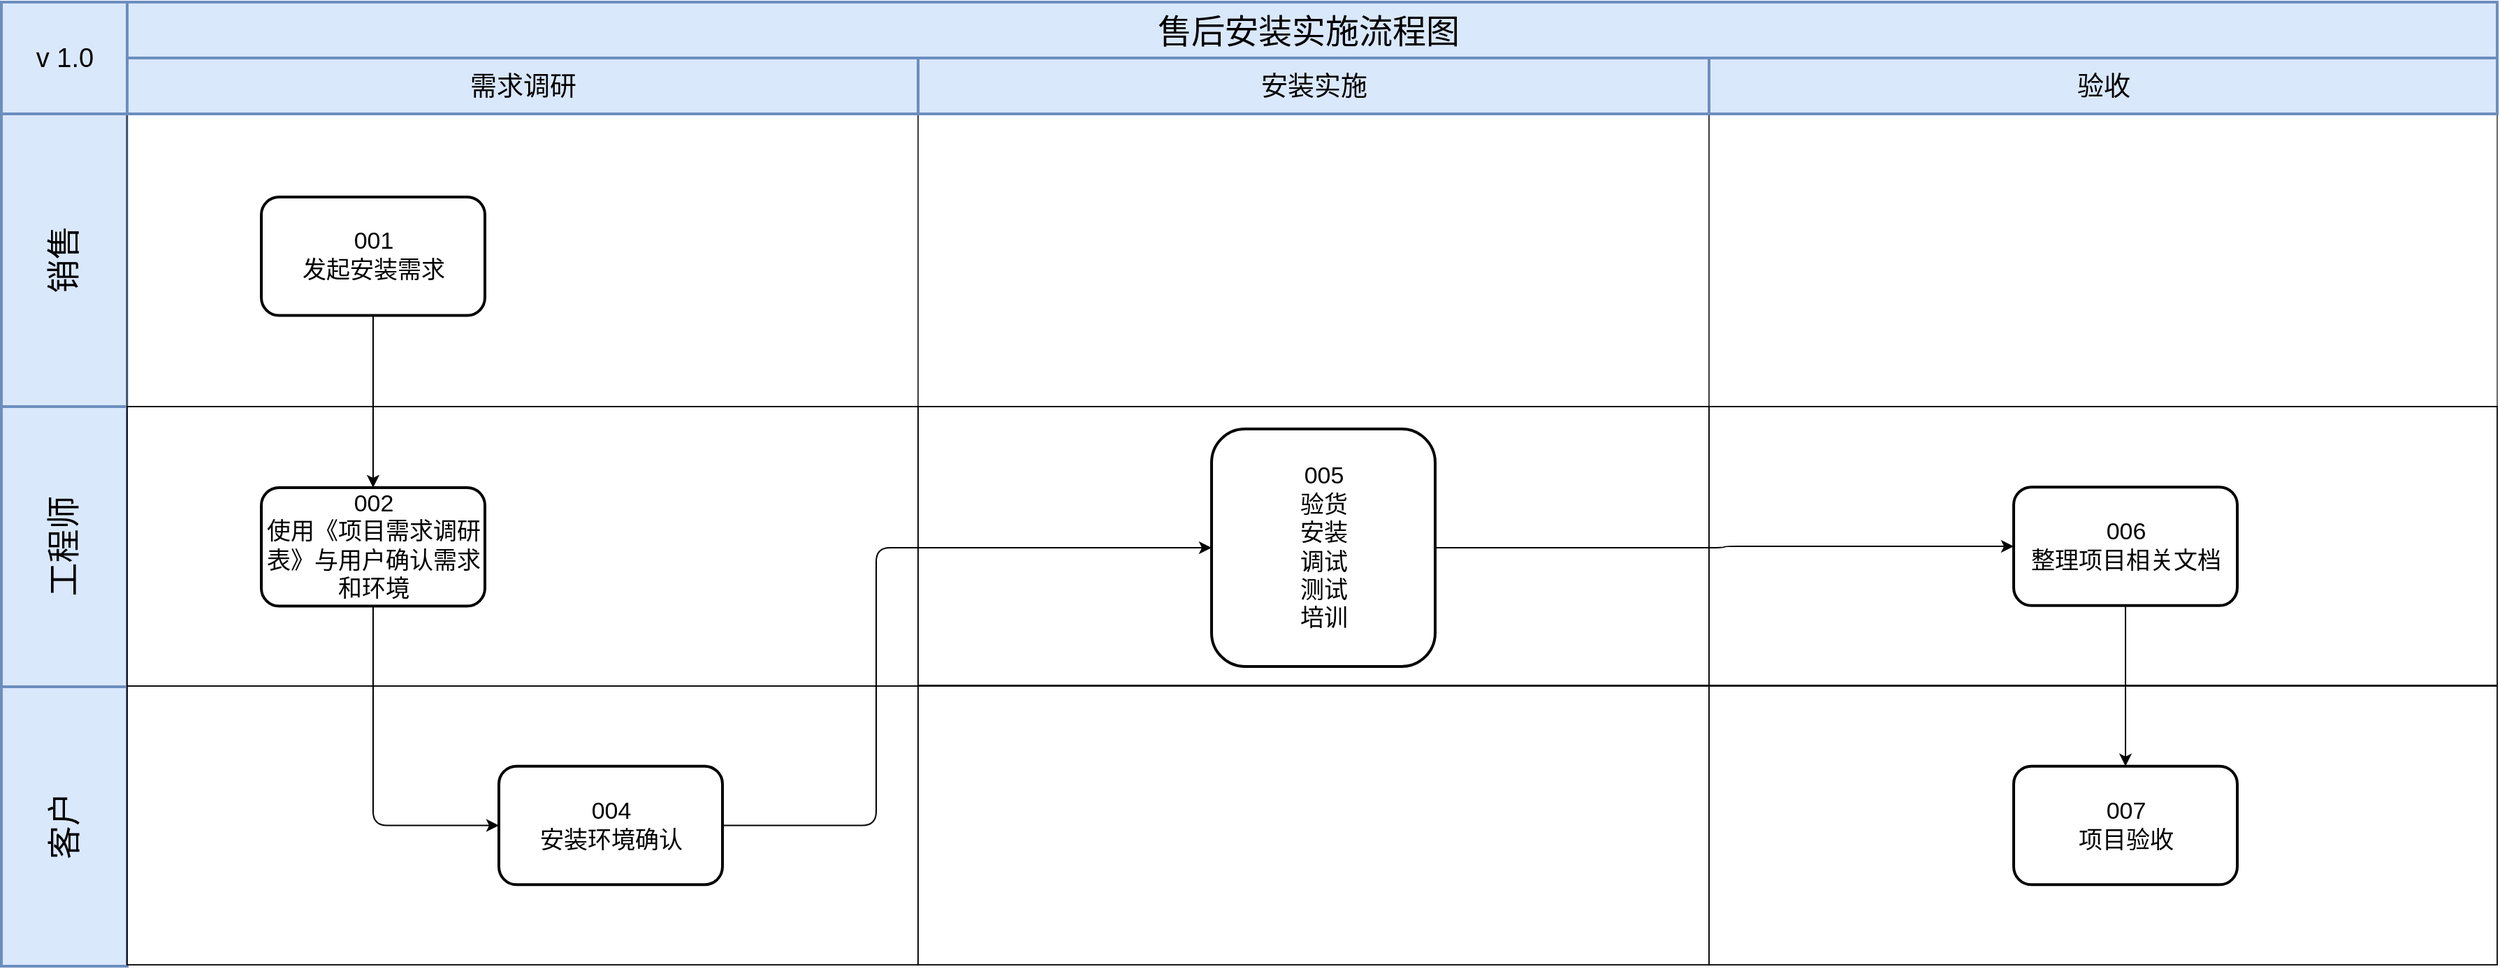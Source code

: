 <mxfile version="14.9.5" type="github" pages="6">
  <diagram id="6a731a19-8d31-9384-78a2-239565b7b9f0" name="安装服务流程">
    <mxGraphModel dx="2015" dy="333" grid="1" gridSize="10" guides="1" tooltips="1" connect="1" arrows="1" fold="1" page="1" pageScale="1" pageWidth="1169" pageHeight="827" math="0" shadow="0">
      <root>
        <mxCell id="0" />
        <mxCell id="1" parent="0" />
        <mxCell id="56" value="售后安装实施流程图" style="fontSize=24;strokeWidth=2;fontFamily=Helvetica;html=1;fontStyle=0;spacingBottom=8;spacingRight=0;spacingLeft=83;verticalAlign=top;fillColor=#dae8fc;strokeColor=#6c8ebf;" parent="1" vertex="1">
          <mxGeometry x="154" y="850.5" width="1786" height="80" as="geometry" />
        </mxCell>
        <mxCell id="57" value="销售" style="fontSize=24;strokeWidth=2;horizontal=0;fontFamily=Helvetica;html=1;fontStyle=0;fillColor=#dae8fc;strokeColor=#6c8ebf;" parent="1" vertex="1">
          <mxGeometry x="154" y="930.5" width="90" height="209.5" as="geometry" />
        </mxCell>
        <mxCell id="59" value="v 1.0" style="fontSize=19;strokeWidth=2;fontFamily=Helvetica;html=1;labelBackgroundColor=none;fillColor=#dae8fc;strokeColor=#6c8ebf;" parent="1" vertex="1">
          <mxGeometry x="154" y="850.5" width="90" height="80" as="geometry" />
        </mxCell>
        <mxCell id="64" value="工程师" style="fontSize=24;strokeWidth=2;horizontal=0;fontFamily=Helvetica;html=1;fontStyle=0;fillColor=#dae8fc;strokeColor=#6c8ebf;" parent="1" vertex="1">
          <mxGeometry x="154" y="1140" width="90" height="200.5" as="geometry" />
        </mxCell>
        <mxCell id="67" value="客户" style="fontSize=24;strokeWidth=2;horizontal=0;fontFamily=Helvetica;html=1;fontStyle=0;fillColor=#dae8fc;strokeColor=#6c8ebf;" parent="1" vertex="1">
          <mxGeometry x="154" y="1340.5" width="90" height="200" as="geometry" />
        </mxCell>
        <mxCell id="68" value="" style="fontSize=18;strokeWidth=1;fontFamily=Helvetica;html=1;opacity=60;" parent="1" vertex="1">
          <mxGeometry x="244" y="930.5" width="566" height="209.5" as="geometry" />
        </mxCell>
        <mxCell id="71" value="" style="fontSize=18;strokeWidth=1;fontFamily=Helvetica;html=1;opacity=90;" parent="1" vertex="1">
          <mxGeometry x="244" y="1140" width="566" height="200" as="geometry" />
        </mxCell>
        <mxCell id="73" value="" style="fontSize=18;strokeWidth=1;fontFamily=Helvetica;html=1;opacity=90;" parent="1" vertex="1">
          <mxGeometry x="244" y="1340" width="566" height="199.5" as="geometry" />
        </mxCell>
        <mxCell id="75" value="" style="fontSize=18;strokeWidth=1;fontFamily=Helvetica;html=1;opacity=60;" parent="1" vertex="1">
          <mxGeometry x="810" y="930.5" width="566" height="209.5" as="geometry" />
        </mxCell>
        <mxCell id="78" value="" style="fontSize=18;strokeWidth=1;fontFamily=Helvetica;html=1;opacity=90;" parent="1" vertex="1">
          <mxGeometry x="810" y="1140" width="566" height="199.5" as="geometry" />
        </mxCell>
        <mxCell id="80" value="" style="fontSize=18;strokeWidth=1;fontFamily=Helvetica;html=1;opacity=90;" parent="1" vertex="1">
          <mxGeometry x="810" y="1340" width="566" height="199.5" as="geometry" />
        </mxCell>
        <mxCell id="82" value="" style="fontSize=18;strokeWidth=1;fontFamily=Helvetica;html=1;opacity=60;" parent="1" vertex="1">
          <mxGeometry x="1376" y="930.5" width="564" height="209.5" as="geometry" />
        </mxCell>
        <mxCell id="85" value="" style="fontSize=18;strokeWidth=1;fontFamily=Helvetica;html=1;opacity=90;" parent="1" vertex="1">
          <mxGeometry x="1376" y="1140" width="564" height="199.5" as="geometry" />
        </mxCell>
        <mxCell id="87" value="" style="fontSize=18;strokeWidth=1;fontFamily=Helvetica;html=1;opacity=90;" parent="1" vertex="1">
          <mxGeometry x="1376" y="1340" width="564" height="199.5" as="geometry" />
        </mxCell>
        <mxCell id="qfjEGGzLPbngnfZyxKU3-148" value="" style="edgeStyle=orthogonalEdgeStyle;curved=0;rounded=1;sketch=0;orthogonalLoop=1;jettySize=auto;html=1;fontSize=17;strokeWidth=1;" parent="1" source="90" target="qfjEGGzLPbngnfZyxKU3-146" edge="1">
          <mxGeometry relative="1" as="geometry" />
        </mxCell>
        <mxCell id="90" value="001&lt;br style=&quot;font-size: 17px;&quot;&gt;发起安装需求" style="rounded=1;strokeWidth=2;fontFamily=Helvetica;html=1;fontSize=17;" parent="1" vertex="1">
          <mxGeometry x="340" y="990" width="160" height="84.75" as="geometry" />
        </mxCell>
        <mxCell id="140" value="" style="group;fillColor=#dae8fc;strokeColor=#6c8ebf;" parent="1" vertex="1" connectable="0">
          <mxGeometry x="244" y="890.5" width="1696" height="40" as="geometry" />
        </mxCell>
        <mxCell id="141" value="需求调研" style="fontSize=19;strokeWidth=2;fontFamily=Helvetica;html=1;labelBackgroundColor=none;fillColor=#dae8fc;strokeColor=#6c8ebf;" parent="140" vertex="1">
          <mxGeometry width="565.999" height="40" as="geometry" />
        </mxCell>
        <mxCell id="142" value="安装实施" style="fontSize=19;strokeWidth=2;fontFamily=Helvetica;html=1;labelBackgroundColor=none;fillColor=#dae8fc;strokeColor=#6c8ebf;" parent="140" vertex="1">
          <mxGeometry x="565.999" width="565.999" height="40" as="geometry" />
        </mxCell>
        <mxCell id="143" value="验收" style="fontSize=19;strokeWidth=2;fontFamily=Helvetica;html=1;labelBackgroundColor=none;fillColor=#dae8fc;strokeColor=#6c8ebf;" parent="140" vertex="1">
          <mxGeometry x="1132" width="564" height="40" as="geometry" />
        </mxCell>
        <mxCell id="qfjEGGzLPbngnfZyxKU3-146" value="002&lt;br style=&quot;font-size: 17px&quot;&gt;使用《项目需求调研&lt;br&gt;表》与用户确认需求&lt;br&gt;和环境" style="rounded=1;strokeWidth=2;fontFamily=Helvetica;html=1;fontSize=17;" parent="1" vertex="1">
          <mxGeometry x="340" y="1198" width="160" height="84.75" as="geometry" />
        </mxCell>
        <mxCell id="qfjEGGzLPbngnfZyxKU3-149" value="004&lt;br style=&quot;font-size: 17px&quot;&gt;安装环境确认" style="rounded=1;strokeWidth=2;fontFamily=Helvetica;html=1;fontSize=17;" parent="1" vertex="1">
          <mxGeometry x="510" y="1397.37" width="160" height="84.75" as="geometry" />
        </mxCell>
        <mxCell id="qfjEGGzLPbngnfZyxKU3-150" value="" style="edgeStyle=elbowEdgeStyle;elbow=horizontal;strokeWidth=1;fontFamily=Helvetica;html=1;exitX=0.5;exitY=1;exitDx=0;exitDy=0;entryX=0;entryY=0.5;entryDx=0;entryDy=0;" parent="1" source="qfjEGGzLPbngnfZyxKU3-146" target="qfjEGGzLPbngnfZyxKU3-149" edge="1">
          <mxGeometry x="-592.451" y="1240.5" width="131.973" height="100" as="geometry">
            <mxPoint x="244.005" y="1390.5" as="sourcePoint" />
            <mxPoint x="562.515" y="1490.5" as="targetPoint" />
            <Array as="points">
              <mxPoint x="420" y="1400" />
            </Array>
          </mxGeometry>
        </mxCell>
        <mxCell id="qfjEGGzLPbngnfZyxKU3-157" style="edgeStyle=orthogonalEdgeStyle;curved=0;rounded=1;sketch=0;orthogonalLoop=1;jettySize=auto;html=1;entryX=0;entryY=0.5;entryDx=0;entryDy=0;fontSize=17;strokeWidth=1;" parent="1" source="qfjEGGzLPbngnfZyxKU3-151" target="qfjEGGzLPbngnfZyxKU3-156" edge="1">
          <mxGeometry relative="1" as="geometry" />
        </mxCell>
        <mxCell id="qfjEGGzLPbngnfZyxKU3-151" value="005&lt;br style=&quot;font-size: 17px&quot;&gt;验货&lt;br&gt;安装&lt;br&gt;调试&lt;br&gt;测试&lt;br&gt;培训" style="rounded=1;strokeWidth=2;fontFamily=Helvetica;html=1;fontSize=17;" parent="1" vertex="1">
          <mxGeometry x="1020" y="1156" width="160" height="170" as="geometry" />
        </mxCell>
        <mxCell id="qfjEGGzLPbngnfZyxKU3-152" value="" style="edgeStyle=elbowEdgeStyle;elbow=horizontal;strokeWidth=1;fontFamily=Helvetica;html=1;exitX=1;exitY=0.5;exitDx=0;exitDy=0;entryX=0;entryY=0.5;entryDx=0;entryDy=0;" parent="1" source="qfjEGGzLPbngnfZyxKU3-149" target="qfjEGGzLPbngnfZyxKU3-151" edge="1">
          <mxGeometry x="-102.451" y="1060.5" width="131.973" height="100" as="geometry">
            <mxPoint x="910" y="1114.75" as="sourcePoint" />
            <mxPoint x="1020" y="1250" as="targetPoint" />
            <Array as="points">
              <mxPoint x="780" y="1350" />
            </Array>
          </mxGeometry>
        </mxCell>
        <mxCell id="qfjEGGzLPbngnfZyxKU3-155" value="007&lt;br style=&quot;font-size: 17px&quot;&gt;项目验收" style="rounded=1;strokeWidth=2;fontFamily=Helvetica;html=1;fontSize=17;" parent="1" vertex="1">
          <mxGeometry x="1594" y="1397.38" width="160" height="84.75" as="geometry" />
        </mxCell>
        <mxCell id="qfjEGGzLPbngnfZyxKU3-158" value="" style="edgeStyle=orthogonalEdgeStyle;curved=0;rounded=1;sketch=0;orthogonalLoop=1;jettySize=auto;html=1;fontSize=17;strokeWidth=1;" parent="1" source="qfjEGGzLPbngnfZyxKU3-156" target="qfjEGGzLPbngnfZyxKU3-155" edge="1">
          <mxGeometry relative="1" as="geometry" />
        </mxCell>
        <mxCell id="qfjEGGzLPbngnfZyxKU3-156" value="006&lt;br style=&quot;font-size: 17px&quot;&gt;整理项目相关文档" style="rounded=1;strokeWidth=2;fontFamily=Helvetica;html=1;fontSize=17;" parent="1" vertex="1">
          <mxGeometry x="1594" y="1197.62" width="160" height="84.75" as="geometry" />
        </mxCell>
      </root>
    </mxGraphModel>
  </diagram>
  <diagram name="售后服务流程" id="BiDerFUOrn3sMV_4HaSj">
    <mxGraphModel dx="965" dy="-57" grid="1" gridSize="10" guides="1" tooltips="1" connect="1" arrows="1" fold="1" page="1" pageScale="1" pageWidth="1169" pageHeight="827" math="0" shadow="0">
      <root>
        <mxCell id="B2lKyARsPxScm0qU4N7c-0" />
        <mxCell id="B2lKyARsPxScm0qU4N7c-1" parent="B2lKyARsPxScm0qU4N7c-0" />
        <mxCell id="B2lKyARsPxScm0qU4N7c-2" value="售后安装实施流程图" style="fontSize=24;strokeWidth=2;fontFamily=Helvetica;html=1;fontStyle=0;spacingBottom=8;spacingRight=0;spacingLeft=83;verticalAlign=top;fillColor=#dae8fc;strokeColor=#6c8ebf;" vertex="1" parent="B2lKyARsPxScm0qU4N7c-1">
          <mxGeometry x="154" y="850.5" width="1786" height="80" as="geometry" />
        </mxCell>
        <mxCell id="B2lKyARsPxScm0qU4N7c-3" value="销售" style="fontSize=24;strokeWidth=2;horizontal=0;fontFamily=Helvetica;html=1;fontStyle=0;fillColor=#dae8fc;strokeColor=#6c8ebf;" vertex="1" parent="B2lKyARsPxScm0qU4N7c-1">
          <mxGeometry x="154" y="930.5" width="90" height="209.5" as="geometry" />
        </mxCell>
        <mxCell id="B2lKyARsPxScm0qU4N7c-4" value="v 1.0" style="fontSize=19;strokeWidth=2;fontFamily=Helvetica;html=1;labelBackgroundColor=none;fillColor=#dae8fc;strokeColor=#6c8ebf;" vertex="1" parent="B2lKyARsPxScm0qU4N7c-1">
          <mxGeometry x="154" y="850.5" width="90" height="80" as="geometry" />
        </mxCell>
        <mxCell id="B2lKyARsPxScm0qU4N7c-5" value="工程师" style="fontSize=24;strokeWidth=2;horizontal=0;fontFamily=Helvetica;html=1;fontStyle=0;fillColor=#dae8fc;strokeColor=#6c8ebf;" vertex="1" parent="B2lKyARsPxScm0qU4N7c-1">
          <mxGeometry x="154" y="1140" width="90" height="200.5" as="geometry" />
        </mxCell>
        <mxCell id="B2lKyARsPxScm0qU4N7c-6" value="客户" style="fontSize=24;strokeWidth=2;horizontal=0;fontFamily=Helvetica;html=1;fontStyle=0;fillColor=#dae8fc;strokeColor=#6c8ebf;" vertex="1" parent="B2lKyARsPxScm0qU4N7c-1">
          <mxGeometry x="154" y="1340.5" width="90" height="200" as="geometry" />
        </mxCell>
        <mxCell id="B2lKyARsPxScm0qU4N7c-7" value="" style="fontSize=18;strokeWidth=1;fontFamily=Helvetica;html=1;opacity=60;" vertex="1" parent="B2lKyARsPxScm0qU4N7c-1">
          <mxGeometry x="244" y="930.5" width="566" height="209.5" as="geometry" />
        </mxCell>
        <mxCell id="B2lKyARsPxScm0qU4N7c-8" value="" style="fontSize=18;strokeWidth=1;fontFamily=Helvetica;html=1;opacity=90;" vertex="1" parent="B2lKyARsPxScm0qU4N7c-1">
          <mxGeometry x="244" y="1140" width="566" height="200" as="geometry" />
        </mxCell>
        <mxCell id="B2lKyARsPxScm0qU4N7c-9" value="" style="fontSize=18;strokeWidth=1;fontFamily=Helvetica;html=1;opacity=90;" vertex="1" parent="B2lKyARsPxScm0qU4N7c-1">
          <mxGeometry x="244" y="1340" width="566" height="199.5" as="geometry" />
        </mxCell>
        <mxCell id="B2lKyARsPxScm0qU4N7c-10" value="" style="fontSize=18;strokeWidth=1;fontFamily=Helvetica;html=1;opacity=60;" vertex="1" parent="B2lKyARsPxScm0qU4N7c-1">
          <mxGeometry x="810" y="930.5" width="566" height="209.5" as="geometry" />
        </mxCell>
        <mxCell id="B2lKyARsPxScm0qU4N7c-11" value="" style="fontSize=18;strokeWidth=1;fontFamily=Helvetica;html=1;opacity=90;" vertex="1" parent="B2lKyARsPxScm0qU4N7c-1">
          <mxGeometry x="810" y="1140" width="566" height="199.5" as="geometry" />
        </mxCell>
        <mxCell id="B2lKyARsPxScm0qU4N7c-12" value="" style="fontSize=18;strokeWidth=1;fontFamily=Helvetica;html=1;opacity=90;" vertex="1" parent="B2lKyARsPxScm0qU4N7c-1">
          <mxGeometry x="810" y="1340" width="566" height="199.5" as="geometry" />
        </mxCell>
        <mxCell id="B2lKyARsPxScm0qU4N7c-13" value="" style="fontSize=18;strokeWidth=1;fontFamily=Helvetica;html=1;opacity=60;" vertex="1" parent="B2lKyARsPxScm0qU4N7c-1">
          <mxGeometry x="1376" y="930.5" width="564" height="209.5" as="geometry" />
        </mxCell>
        <mxCell id="B2lKyARsPxScm0qU4N7c-14" value="" style="fontSize=18;strokeWidth=1;fontFamily=Helvetica;html=1;opacity=90;" vertex="1" parent="B2lKyARsPxScm0qU4N7c-1">
          <mxGeometry x="1376" y="1140" width="564" height="199.5" as="geometry" />
        </mxCell>
        <mxCell id="B2lKyARsPxScm0qU4N7c-15" value="" style="fontSize=18;strokeWidth=1;fontFamily=Helvetica;html=1;opacity=90;" vertex="1" parent="B2lKyARsPxScm0qU4N7c-1">
          <mxGeometry x="1376" y="1340" width="564" height="199.5" as="geometry" />
        </mxCell>
        <mxCell id="B2lKyARsPxScm0qU4N7c-16" value="" style="edgeStyle=orthogonalEdgeStyle;curved=0;rounded=1;sketch=0;orthogonalLoop=1;jettySize=auto;html=1;fontSize=17;strokeWidth=1;" edge="1" parent="B2lKyARsPxScm0qU4N7c-1" source="B2lKyARsPxScm0qU4N7c-17" target="B2lKyARsPxScm0qU4N7c-22">
          <mxGeometry relative="1" as="geometry" />
        </mxCell>
        <mxCell id="B2lKyARsPxScm0qU4N7c-17" value="001&lt;br style=&quot;font-size: 17px;&quot;&gt;发起安装需求" style="rounded=1;strokeWidth=2;fontFamily=Helvetica;html=1;fontSize=17;" vertex="1" parent="B2lKyARsPxScm0qU4N7c-1">
          <mxGeometry x="340" y="990" width="160" height="84.75" as="geometry" />
        </mxCell>
        <mxCell id="B2lKyARsPxScm0qU4N7c-18" value="" style="group;fillColor=#dae8fc;strokeColor=#6c8ebf;" vertex="1" connectable="0" parent="B2lKyARsPxScm0qU4N7c-1">
          <mxGeometry x="244" y="890.5" width="1696" height="40" as="geometry" />
        </mxCell>
        <mxCell id="B2lKyARsPxScm0qU4N7c-19" value="需求调研" style="fontSize=19;strokeWidth=2;fontFamily=Helvetica;html=1;labelBackgroundColor=none;fillColor=#dae8fc;strokeColor=#6c8ebf;" vertex="1" parent="B2lKyARsPxScm0qU4N7c-18">
          <mxGeometry width="565.999" height="40" as="geometry" />
        </mxCell>
        <mxCell id="B2lKyARsPxScm0qU4N7c-20" value="安装实施" style="fontSize=19;strokeWidth=2;fontFamily=Helvetica;html=1;labelBackgroundColor=none;fillColor=#dae8fc;strokeColor=#6c8ebf;" vertex="1" parent="B2lKyARsPxScm0qU4N7c-18">
          <mxGeometry x="565.999" width="565.999" height="40" as="geometry" />
        </mxCell>
        <mxCell id="B2lKyARsPxScm0qU4N7c-21" value="验收" style="fontSize=19;strokeWidth=2;fontFamily=Helvetica;html=1;labelBackgroundColor=none;fillColor=#dae8fc;strokeColor=#6c8ebf;" vertex="1" parent="B2lKyARsPxScm0qU4N7c-18">
          <mxGeometry x="1132" width="564" height="40" as="geometry" />
        </mxCell>
        <mxCell id="B2lKyARsPxScm0qU4N7c-22" value="002&lt;br style=&quot;font-size: 17px&quot;&gt;使用《项目需求调研&lt;br&gt;表》与用户确认需求&lt;br&gt;和环境" style="rounded=1;strokeWidth=2;fontFamily=Helvetica;html=1;fontSize=17;" vertex="1" parent="B2lKyARsPxScm0qU4N7c-1">
          <mxGeometry x="340" y="1198" width="160" height="84.75" as="geometry" />
        </mxCell>
        <mxCell id="B2lKyARsPxScm0qU4N7c-23" value="004&lt;br style=&quot;font-size: 17px&quot;&gt;安装环境确认" style="rounded=1;strokeWidth=2;fontFamily=Helvetica;html=1;fontSize=17;" vertex="1" parent="B2lKyARsPxScm0qU4N7c-1">
          <mxGeometry x="510" y="1397.37" width="160" height="84.75" as="geometry" />
        </mxCell>
        <mxCell id="B2lKyARsPxScm0qU4N7c-24" value="" style="edgeStyle=elbowEdgeStyle;elbow=horizontal;strokeWidth=1;fontFamily=Helvetica;html=1;exitX=0.5;exitY=1;exitDx=0;exitDy=0;entryX=0;entryY=0.5;entryDx=0;entryDy=0;" edge="1" parent="B2lKyARsPxScm0qU4N7c-1" source="B2lKyARsPxScm0qU4N7c-22" target="B2lKyARsPxScm0qU4N7c-23">
          <mxGeometry x="-592.451" y="1240.5" width="131.973" height="100" as="geometry">
            <mxPoint x="244.005" y="1390.5" as="sourcePoint" />
            <mxPoint x="562.515" y="1490.5" as="targetPoint" />
            <Array as="points">
              <mxPoint x="420" y="1400" />
            </Array>
          </mxGeometry>
        </mxCell>
        <mxCell id="B2lKyARsPxScm0qU4N7c-25" style="edgeStyle=orthogonalEdgeStyle;curved=0;rounded=1;sketch=0;orthogonalLoop=1;jettySize=auto;html=1;entryX=0;entryY=0.5;entryDx=0;entryDy=0;fontSize=17;strokeWidth=1;" edge="1" parent="B2lKyARsPxScm0qU4N7c-1" source="B2lKyARsPxScm0qU4N7c-26" target="B2lKyARsPxScm0qU4N7c-30">
          <mxGeometry relative="1" as="geometry" />
        </mxCell>
        <mxCell id="B2lKyARsPxScm0qU4N7c-26" value="005&lt;br style=&quot;font-size: 17px&quot;&gt;验货&lt;br&gt;安装&lt;br&gt;调试&lt;br&gt;测试&lt;br&gt;培训" style="rounded=1;strokeWidth=2;fontFamily=Helvetica;html=1;fontSize=17;" vertex="1" parent="B2lKyARsPxScm0qU4N7c-1">
          <mxGeometry x="1020" y="1156" width="160" height="170" as="geometry" />
        </mxCell>
        <mxCell id="B2lKyARsPxScm0qU4N7c-27" value="" style="edgeStyle=elbowEdgeStyle;elbow=horizontal;strokeWidth=1;fontFamily=Helvetica;html=1;exitX=1;exitY=0.5;exitDx=0;exitDy=0;entryX=0;entryY=0.5;entryDx=0;entryDy=0;" edge="1" parent="B2lKyARsPxScm0qU4N7c-1" source="B2lKyARsPxScm0qU4N7c-23" target="B2lKyARsPxScm0qU4N7c-26">
          <mxGeometry x="-102.451" y="1060.5" width="131.973" height="100" as="geometry">
            <mxPoint x="910" y="1114.75" as="sourcePoint" />
            <mxPoint x="1020" y="1250" as="targetPoint" />
            <Array as="points">
              <mxPoint x="780" y="1350" />
            </Array>
          </mxGeometry>
        </mxCell>
        <mxCell id="B2lKyARsPxScm0qU4N7c-28" value="007&lt;br style=&quot;font-size: 17px&quot;&gt;项目验收" style="rounded=1;strokeWidth=2;fontFamily=Helvetica;html=1;fontSize=17;" vertex="1" parent="B2lKyARsPxScm0qU4N7c-1">
          <mxGeometry x="1594" y="1397.38" width="160" height="84.75" as="geometry" />
        </mxCell>
        <mxCell id="B2lKyARsPxScm0qU4N7c-29" value="" style="edgeStyle=orthogonalEdgeStyle;curved=0;rounded=1;sketch=0;orthogonalLoop=1;jettySize=auto;html=1;fontSize=17;strokeWidth=1;" edge="1" parent="B2lKyARsPxScm0qU4N7c-1" source="B2lKyARsPxScm0qU4N7c-30" target="B2lKyARsPxScm0qU4N7c-28">
          <mxGeometry relative="1" as="geometry" />
        </mxCell>
        <mxCell id="B2lKyARsPxScm0qU4N7c-30" value="006&lt;br style=&quot;font-size: 17px&quot;&gt;整理项目相关文档" style="rounded=1;strokeWidth=2;fontFamily=Helvetica;html=1;fontSize=17;" vertex="1" parent="B2lKyARsPxScm0qU4N7c-1">
          <mxGeometry x="1594" y="1197.62" width="160" height="84.75" as="geometry" />
        </mxCell>
      </root>
    </mxGraphModel>
  </diagram>
  <diagram name="内部支持流程" id="p8wjFJ-jUx0jd1nbOeBd">
    <mxGraphModel dx="1135" dy="79" grid="1" gridSize="10" guides="1" tooltips="1" connect="1" arrows="1" fold="1" page="1" pageScale="1" pageWidth="1169" pageHeight="827" math="0" shadow="0">
      <root>
        <mxCell id="6SnhwbCNBZq93c_OeDGB-0" />
        <mxCell id="6SnhwbCNBZq93c_OeDGB-1" parent="6SnhwbCNBZq93c_OeDGB-0" />
        <mxCell id="6SnhwbCNBZq93c_OeDGB-2" value="售后安装实施流程图" style="fontSize=24;strokeWidth=2;fontFamily=Helvetica;html=1;fontStyle=0;spacingBottom=8;spacingRight=0;spacingLeft=83;verticalAlign=top;fillColor=#dae8fc;strokeColor=#6c8ebf;" vertex="1" parent="6SnhwbCNBZq93c_OeDGB-1">
          <mxGeometry x="154" y="850.5" width="1786" height="80" as="geometry" />
        </mxCell>
        <mxCell id="6SnhwbCNBZq93c_OeDGB-3" value="销售" style="fontSize=24;strokeWidth=2;horizontal=0;fontFamily=Helvetica;html=1;fontStyle=0;fillColor=#dae8fc;strokeColor=#6c8ebf;" vertex="1" parent="6SnhwbCNBZq93c_OeDGB-1">
          <mxGeometry x="154" y="930.5" width="90" height="209.5" as="geometry" />
        </mxCell>
        <mxCell id="6SnhwbCNBZq93c_OeDGB-4" value="v 1.0" style="fontSize=19;strokeWidth=2;fontFamily=Helvetica;html=1;labelBackgroundColor=none;fillColor=#dae8fc;strokeColor=#6c8ebf;" vertex="1" parent="6SnhwbCNBZq93c_OeDGB-1">
          <mxGeometry x="154" y="850.5" width="90" height="80" as="geometry" />
        </mxCell>
        <mxCell id="6SnhwbCNBZq93c_OeDGB-5" value="工程师" style="fontSize=24;strokeWidth=2;horizontal=0;fontFamily=Helvetica;html=1;fontStyle=0;fillColor=#dae8fc;strokeColor=#6c8ebf;" vertex="1" parent="6SnhwbCNBZq93c_OeDGB-1">
          <mxGeometry x="154" y="1140" width="90" height="200.5" as="geometry" />
        </mxCell>
        <mxCell id="6SnhwbCNBZq93c_OeDGB-6" value="客户" style="fontSize=24;strokeWidth=2;horizontal=0;fontFamily=Helvetica;html=1;fontStyle=0;fillColor=#dae8fc;strokeColor=#6c8ebf;" vertex="1" parent="6SnhwbCNBZq93c_OeDGB-1">
          <mxGeometry x="154" y="1340.5" width="90" height="200" as="geometry" />
        </mxCell>
        <mxCell id="6SnhwbCNBZq93c_OeDGB-7" value="" style="fontSize=18;strokeWidth=1;fontFamily=Helvetica;html=1;opacity=60;" vertex="1" parent="6SnhwbCNBZq93c_OeDGB-1">
          <mxGeometry x="244" y="930.5" width="566" height="209.5" as="geometry" />
        </mxCell>
        <mxCell id="6SnhwbCNBZq93c_OeDGB-8" value="" style="fontSize=18;strokeWidth=1;fontFamily=Helvetica;html=1;opacity=90;" vertex="1" parent="6SnhwbCNBZq93c_OeDGB-1">
          <mxGeometry x="244" y="1140" width="566" height="200" as="geometry" />
        </mxCell>
        <mxCell id="6SnhwbCNBZq93c_OeDGB-9" value="" style="fontSize=18;strokeWidth=1;fontFamily=Helvetica;html=1;opacity=90;" vertex="1" parent="6SnhwbCNBZq93c_OeDGB-1">
          <mxGeometry x="244" y="1340" width="566" height="199.5" as="geometry" />
        </mxCell>
        <mxCell id="6SnhwbCNBZq93c_OeDGB-10" value="" style="fontSize=18;strokeWidth=1;fontFamily=Helvetica;html=1;opacity=60;" vertex="1" parent="6SnhwbCNBZq93c_OeDGB-1">
          <mxGeometry x="810" y="930.5" width="566" height="209.5" as="geometry" />
        </mxCell>
        <mxCell id="6SnhwbCNBZq93c_OeDGB-11" value="" style="fontSize=18;strokeWidth=1;fontFamily=Helvetica;html=1;opacity=90;" vertex="1" parent="6SnhwbCNBZq93c_OeDGB-1">
          <mxGeometry x="810" y="1140" width="566" height="199.5" as="geometry" />
        </mxCell>
        <mxCell id="6SnhwbCNBZq93c_OeDGB-12" value="" style="fontSize=18;strokeWidth=1;fontFamily=Helvetica;html=1;opacity=90;" vertex="1" parent="6SnhwbCNBZq93c_OeDGB-1">
          <mxGeometry x="810" y="1340" width="566" height="199.5" as="geometry" />
        </mxCell>
        <mxCell id="6SnhwbCNBZq93c_OeDGB-13" value="" style="fontSize=18;strokeWidth=1;fontFamily=Helvetica;html=1;opacity=60;" vertex="1" parent="6SnhwbCNBZq93c_OeDGB-1">
          <mxGeometry x="1376" y="930.5" width="564" height="209.5" as="geometry" />
        </mxCell>
        <mxCell id="6SnhwbCNBZq93c_OeDGB-14" value="" style="fontSize=18;strokeWidth=1;fontFamily=Helvetica;html=1;opacity=90;" vertex="1" parent="6SnhwbCNBZq93c_OeDGB-1">
          <mxGeometry x="1376" y="1140" width="564" height="199.5" as="geometry" />
        </mxCell>
        <mxCell id="6SnhwbCNBZq93c_OeDGB-15" value="" style="fontSize=18;strokeWidth=1;fontFamily=Helvetica;html=1;opacity=90;" vertex="1" parent="6SnhwbCNBZq93c_OeDGB-1">
          <mxGeometry x="1376" y="1340" width="564" height="199.5" as="geometry" />
        </mxCell>
        <mxCell id="6SnhwbCNBZq93c_OeDGB-16" value="" style="edgeStyle=orthogonalEdgeStyle;curved=0;rounded=1;sketch=0;orthogonalLoop=1;jettySize=auto;html=1;fontSize=17;strokeWidth=1;" edge="1" parent="6SnhwbCNBZq93c_OeDGB-1" source="6SnhwbCNBZq93c_OeDGB-17" target="6SnhwbCNBZq93c_OeDGB-22">
          <mxGeometry relative="1" as="geometry" />
        </mxCell>
        <mxCell id="6SnhwbCNBZq93c_OeDGB-17" value="001&lt;br style=&quot;font-size: 17px;&quot;&gt;发起安装需求" style="rounded=1;strokeWidth=2;fontFamily=Helvetica;html=1;fontSize=17;" vertex="1" parent="6SnhwbCNBZq93c_OeDGB-1">
          <mxGeometry x="340" y="990" width="160" height="84.75" as="geometry" />
        </mxCell>
        <mxCell id="6SnhwbCNBZq93c_OeDGB-18" value="" style="group;fillColor=#dae8fc;strokeColor=#6c8ebf;" vertex="1" connectable="0" parent="6SnhwbCNBZq93c_OeDGB-1">
          <mxGeometry x="244" y="890.5" width="1696" height="40" as="geometry" />
        </mxCell>
        <mxCell id="6SnhwbCNBZq93c_OeDGB-19" value="需求调研" style="fontSize=19;strokeWidth=2;fontFamily=Helvetica;html=1;labelBackgroundColor=none;fillColor=#dae8fc;strokeColor=#6c8ebf;" vertex="1" parent="6SnhwbCNBZq93c_OeDGB-18">
          <mxGeometry width="565.999" height="40" as="geometry" />
        </mxCell>
        <mxCell id="6SnhwbCNBZq93c_OeDGB-20" value="安装实施" style="fontSize=19;strokeWidth=2;fontFamily=Helvetica;html=1;labelBackgroundColor=none;fillColor=#dae8fc;strokeColor=#6c8ebf;" vertex="1" parent="6SnhwbCNBZq93c_OeDGB-18">
          <mxGeometry x="565.999" width="565.999" height="40" as="geometry" />
        </mxCell>
        <mxCell id="6SnhwbCNBZq93c_OeDGB-21" value="验收" style="fontSize=19;strokeWidth=2;fontFamily=Helvetica;html=1;labelBackgroundColor=none;fillColor=#dae8fc;strokeColor=#6c8ebf;" vertex="1" parent="6SnhwbCNBZq93c_OeDGB-18">
          <mxGeometry x="1132" width="564" height="40" as="geometry" />
        </mxCell>
        <mxCell id="6SnhwbCNBZq93c_OeDGB-22" value="002&lt;br style=&quot;font-size: 17px&quot;&gt;使用《项目需求调研&lt;br&gt;表》与用户确认需求&lt;br&gt;和环境" style="rounded=1;strokeWidth=2;fontFamily=Helvetica;html=1;fontSize=17;" vertex="1" parent="6SnhwbCNBZq93c_OeDGB-1">
          <mxGeometry x="340" y="1198" width="160" height="84.75" as="geometry" />
        </mxCell>
        <mxCell id="6SnhwbCNBZq93c_OeDGB-23" value="004&lt;br style=&quot;font-size: 17px&quot;&gt;安装环境确认" style="rounded=1;strokeWidth=2;fontFamily=Helvetica;html=1;fontSize=17;" vertex="1" parent="6SnhwbCNBZq93c_OeDGB-1">
          <mxGeometry x="510" y="1397.37" width="160" height="84.75" as="geometry" />
        </mxCell>
        <mxCell id="6SnhwbCNBZq93c_OeDGB-24" value="" style="edgeStyle=elbowEdgeStyle;elbow=horizontal;strokeWidth=1;fontFamily=Helvetica;html=1;exitX=0.5;exitY=1;exitDx=0;exitDy=0;entryX=0;entryY=0.5;entryDx=0;entryDy=0;" edge="1" parent="6SnhwbCNBZq93c_OeDGB-1" source="6SnhwbCNBZq93c_OeDGB-22" target="6SnhwbCNBZq93c_OeDGB-23">
          <mxGeometry x="-592.451" y="1240.5" width="131.973" height="100" as="geometry">
            <mxPoint x="244.005" y="1390.5" as="sourcePoint" />
            <mxPoint x="562.515" y="1490.5" as="targetPoint" />
            <Array as="points">
              <mxPoint x="420" y="1400" />
            </Array>
          </mxGeometry>
        </mxCell>
        <mxCell id="6SnhwbCNBZq93c_OeDGB-25" style="edgeStyle=orthogonalEdgeStyle;curved=0;rounded=1;sketch=0;orthogonalLoop=1;jettySize=auto;html=1;entryX=0;entryY=0.5;entryDx=0;entryDy=0;fontSize=17;strokeWidth=1;" edge="1" parent="6SnhwbCNBZq93c_OeDGB-1" source="6SnhwbCNBZq93c_OeDGB-26" target="6SnhwbCNBZq93c_OeDGB-30">
          <mxGeometry relative="1" as="geometry" />
        </mxCell>
        <mxCell id="6SnhwbCNBZq93c_OeDGB-26" value="005&lt;br style=&quot;font-size: 17px&quot;&gt;验货&lt;br&gt;安装&lt;br&gt;调试&lt;br&gt;测试&lt;br&gt;培训" style="rounded=1;strokeWidth=2;fontFamily=Helvetica;html=1;fontSize=17;" vertex="1" parent="6SnhwbCNBZq93c_OeDGB-1">
          <mxGeometry x="1020" y="1156" width="160" height="170" as="geometry" />
        </mxCell>
        <mxCell id="6SnhwbCNBZq93c_OeDGB-27" value="" style="edgeStyle=elbowEdgeStyle;elbow=horizontal;strokeWidth=1;fontFamily=Helvetica;html=1;exitX=1;exitY=0.5;exitDx=0;exitDy=0;entryX=0;entryY=0.5;entryDx=0;entryDy=0;" edge="1" parent="6SnhwbCNBZq93c_OeDGB-1" source="6SnhwbCNBZq93c_OeDGB-23" target="6SnhwbCNBZq93c_OeDGB-26">
          <mxGeometry x="-102.451" y="1060.5" width="131.973" height="100" as="geometry">
            <mxPoint x="910" y="1114.75" as="sourcePoint" />
            <mxPoint x="1020" y="1250" as="targetPoint" />
            <Array as="points">
              <mxPoint x="780" y="1350" />
            </Array>
          </mxGeometry>
        </mxCell>
        <mxCell id="6SnhwbCNBZq93c_OeDGB-28" value="007&lt;br style=&quot;font-size: 17px&quot;&gt;项目验收" style="rounded=1;strokeWidth=2;fontFamily=Helvetica;html=1;fontSize=17;" vertex="1" parent="6SnhwbCNBZq93c_OeDGB-1">
          <mxGeometry x="1594" y="1397.38" width="160" height="84.75" as="geometry" />
        </mxCell>
        <mxCell id="6SnhwbCNBZq93c_OeDGB-29" value="" style="edgeStyle=orthogonalEdgeStyle;curved=0;rounded=1;sketch=0;orthogonalLoop=1;jettySize=auto;html=1;fontSize=17;strokeWidth=1;" edge="1" parent="6SnhwbCNBZq93c_OeDGB-1" source="6SnhwbCNBZq93c_OeDGB-30" target="6SnhwbCNBZq93c_OeDGB-28">
          <mxGeometry relative="1" as="geometry" />
        </mxCell>
        <mxCell id="6SnhwbCNBZq93c_OeDGB-30" value="006&lt;br style=&quot;font-size: 17px&quot;&gt;整理项目相关文档" style="rounded=1;strokeWidth=2;fontFamily=Helvetica;html=1;fontSize=17;" vertex="1" parent="6SnhwbCNBZq93c_OeDGB-1">
          <mxGeometry x="1594" y="1197.62" width="160" height="84.75" as="geometry" />
        </mxCell>
      </root>
    </mxGraphModel>
  </diagram>
  <diagram name="POC测试流程" id="omkmv7jUM4IfQTCVSpIp">
    <mxGraphModel dx="1135" dy="79" grid="1" gridSize="10" guides="1" tooltips="1" connect="1" arrows="1" fold="1" page="1" pageScale="1" pageWidth="1169" pageHeight="827" math="0" shadow="0">
      <root>
        <mxCell id="RBPrmdfKju0Bt0d633IB-0" />
        <mxCell id="RBPrmdfKju0Bt0d633IB-1" parent="RBPrmdfKju0Bt0d633IB-0" />
        <mxCell id="RBPrmdfKju0Bt0d633IB-2" value="售后安装实施流程图" style="fontSize=24;strokeWidth=2;fontFamily=Helvetica;html=1;fontStyle=0;spacingBottom=8;spacingRight=0;spacingLeft=83;verticalAlign=top;fillColor=#dae8fc;strokeColor=#6c8ebf;" vertex="1" parent="RBPrmdfKju0Bt0d633IB-1">
          <mxGeometry x="154" y="850.5" width="1786" height="80" as="geometry" />
        </mxCell>
        <mxCell id="RBPrmdfKju0Bt0d633IB-3" value="销售" style="fontSize=24;strokeWidth=2;horizontal=0;fontFamily=Helvetica;html=1;fontStyle=0;fillColor=#dae8fc;strokeColor=#6c8ebf;" vertex="1" parent="RBPrmdfKju0Bt0d633IB-1">
          <mxGeometry x="154" y="930.5" width="90" height="209.5" as="geometry" />
        </mxCell>
        <mxCell id="RBPrmdfKju0Bt0d633IB-4" value="v 1.0" style="fontSize=19;strokeWidth=2;fontFamily=Helvetica;html=1;labelBackgroundColor=none;fillColor=#dae8fc;strokeColor=#6c8ebf;" vertex="1" parent="RBPrmdfKju0Bt0d633IB-1">
          <mxGeometry x="154" y="850.5" width="90" height="80" as="geometry" />
        </mxCell>
        <mxCell id="RBPrmdfKju0Bt0d633IB-5" value="工程师" style="fontSize=24;strokeWidth=2;horizontal=0;fontFamily=Helvetica;html=1;fontStyle=0;fillColor=#dae8fc;strokeColor=#6c8ebf;" vertex="1" parent="RBPrmdfKju0Bt0d633IB-1">
          <mxGeometry x="154" y="1140" width="90" height="200.5" as="geometry" />
        </mxCell>
        <mxCell id="RBPrmdfKju0Bt0d633IB-6" value="客户" style="fontSize=24;strokeWidth=2;horizontal=0;fontFamily=Helvetica;html=1;fontStyle=0;fillColor=#dae8fc;strokeColor=#6c8ebf;" vertex="1" parent="RBPrmdfKju0Bt0d633IB-1">
          <mxGeometry x="154" y="1340.5" width="90" height="200" as="geometry" />
        </mxCell>
        <mxCell id="RBPrmdfKju0Bt0d633IB-7" value="" style="fontSize=18;strokeWidth=1;fontFamily=Helvetica;html=1;opacity=60;" vertex="1" parent="RBPrmdfKju0Bt0d633IB-1">
          <mxGeometry x="244" y="930.5" width="566" height="209.5" as="geometry" />
        </mxCell>
        <mxCell id="RBPrmdfKju0Bt0d633IB-8" value="" style="fontSize=18;strokeWidth=1;fontFamily=Helvetica;html=1;opacity=90;" vertex="1" parent="RBPrmdfKju0Bt0d633IB-1">
          <mxGeometry x="244" y="1140" width="566" height="200" as="geometry" />
        </mxCell>
        <mxCell id="RBPrmdfKju0Bt0d633IB-9" value="" style="fontSize=18;strokeWidth=1;fontFamily=Helvetica;html=1;opacity=90;" vertex="1" parent="RBPrmdfKju0Bt0d633IB-1">
          <mxGeometry x="244" y="1340" width="566" height="199.5" as="geometry" />
        </mxCell>
        <mxCell id="RBPrmdfKju0Bt0d633IB-10" value="" style="fontSize=18;strokeWidth=1;fontFamily=Helvetica;html=1;opacity=60;" vertex="1" parent="RBPrmdfKju0Bt0d633IB-1">
          <mxGeometry x="810" y="930.5" width="566" height="209.5" as="geometry" />
        </mxCell>
        <mxCell id="RBPrmdfKju0Bt0d633IB-11" value="" style="fontSize=18;strokeWidth=1;fontFamily=Helvetica;html=1;opacity=90;" vertex="1" parent="RBPrmdfKju0Bt0d633IB-1">
          <mxGeometry x="810" y="1140" width="566" height="199.5" as="geometry" />
        </mxCell>
        <mxCell id="RBPrmdfKju0Bt0d633IB-12" value="" style="fontSize=18;strokeWidth=1;fontFamily=Helvetica;html=1;opacity=90;" vertex="1" parent="RBPrmdfKju0Bt0d633IB-1">
          <mxGeometry x="810" y="1340" width="566" height="199.5" as="geometry" />
        </mxCell>
        <mxCell id="RBPrmdfKju0Bt0d633IB-13" value="" style="fontSize=18;strokeWidth=1;fontFamily=Helvetica;html=1;opacity=60;" vertex="1" parent="RBPrmdfKju0Bt0d633IB-1">
          <mxGeometry x="1376" y="930.5" width="564" height="209.5" as="geometry" />
        </mxCell>
        <mxCell id="RBPrmdfKju0Bt0d633IB-14" value="" style="fontSize=18;strokeWidth=1;fontFamily=Helvetica;html=1;opacity=90;" vertex="1" parent="RBPrmdfKju0Bt0d633IB-1">
          <mxGeometry x="1376" y="1140" width="564" height="199.5" as="geometry" />
        </mxCell>
        <mxCell id="RBPrmdfKju0Bt0d633IB-15" value="" style="fontSize=18;strokeWidth=1;fontFamily=Helvetica;html=1;opacity=90;" vertex="1" parent="RBPrmdfKju0Bt0d633IB-1">
          <mxGeometry x="1376" y="1340" width="564" height="199.5" as="geometry" />
        </mxCell>
        <mxCell id="RBPrmdfKju0Bt0d633IB-16" value="" style="edgeStyle=orthogonalEdgeStyle;curved=0;rounded=1;sketch=0;orthogonalLoop=1;jettySize=auto;html=1;fontSize=17;strokeWidth=1;" edge="1" parent="RBPrmdfKju0Bt0d633IB-1" source="RBPrmdfKju0Bt0d633IB-17" target="RBPrmdfKju0Bt0d633IB-22">
          <mxGeometry relative="1" as="geometry" />
        </mxCell>
        <mxCell id="RBPrmdfKju0Bt0d633IB-17" value="001&lt;br style=&quot;font-size: 17px;&quot;&gt;发起安装需求" style="rounded=1;strokeWidth=2;fontFamily=Helvetica;html=1;fontSize=17;" vertex="1" parent="RBPrmdfKju0Bt0d633IB-1">
          <mxGeometry x="340" y="990" width="160" height="84.75" as="geometry" />
        </mxCell>
        <mxCell id="RBPrmdfKju0Bt0d633IB-18" value="" style="group;fillColor=#dae8fc;strokeColor=#6c8ebf;" vertex="1" connectable="0" parent="RBPrmdfKju0Bt0d633IB-1">
          <mxGeometry x="244" y="890.5" width="1696" height="40" as="geometry" />
        </mxCell>
        <mxCell id="RBPrmdfKju0Bt0d633IB-19" value="需求调研" style="fontSize=19;strokeWidth=2;fontFamily=Helvetica;html=1;labelBackgroundColor=none;fillColor=#dae8fc;strokeColor=#6c8ebf;" vertex="1" parent="RBPrmdfKju0Bt0d633IB-18">
          <mxGeometry width="565.999" height="40" as="geometry" />
        </mxCell>
        <mxCell id="RBPrmdfKju0Bt0d633IB-20" value="安装实施" style="fontSize=19;strokeWidth=2;fontFamily=Helvetica;html=1;labelBackgroundColor=none;fillColor=#dae8fc;strokeColor=#6c8ebf;" vertex="1" parent="RBPrmdfKju0Bt0d633IB-18">
          <mxGeometry x="565.999" width="565.999" height="40" as="geometry" />
        </mxCell>
        <mxCell id="RBPrmdfKju0Bt0d633IB-21" value="验收" style="fontSize=19;strokeWidth=2;fontFamily=Helvetica;html=1;labelBackgroundColor=none;fillColor=#dae8fc;strokeColor=#6c8ebf;" vertex="1" parent="RBPrmdfKju0Bt0d633IB-18">
          <mxGeometry x="1132" width="564" height="40" as="geometry" />
        </mxCell>
        <mxCell id="RBPrmdfKju0Bt0d633IB-22" value="002&lt;br style=&quot;font-size: 17px&quot;&gt;使用《项目需求调研&lt;br&gt;表》与用户确认需求&lt;br&gt;和环境" style="rounded=1;strokeWidth=2;fontFamily=Helvetica;html=1;fontSize=17;" vertex="1" parent="RBPrmdfKju0Bt0d633IB-1">
          <mxGeometry x="340" y="1198" width="160" height="84.75" as="geometry" />
        </mxCell>
        <mxCell id="RBPrmdfKju0Bt0d633IB-23" value="004&lt;br style=&quot;font-size: 17px&quot;&gt;安装环境确认" style="rounded=1;strokeWidth=2;fontFamily=Helvetica;html=1;fontSize=17;" vertex="1" parent="RBPrmdfKju0Bt0d633IB-1">
          <mxGeometry x="510" y="1397.37" width="160" height="84.75" as="geometry" />
        </mxCell>
        <mxCell id="RBPrmdfKju0Bt0d633IB-24" value="" style="edgeStyle=elbowEdgeStyle;elbow=horizontal;strokeWidth=1;fontFamily=Helvetica;html=1;exitX=0.5;exitY=1;exitDx=0;exitDy=0;entryX=0;entryY=0.5;entryDx=0;entryDy=0;" edge="1" parent="RBPrmdfKju0Bt0d633IB-1" source="RBPrmdfKju0Bt0d633IB-22" target="RBPrmdfKju0Bt0d633IB-23">
          <mxGeometry x="-592.451" y="1240.5" width="131.973" height="100" as="geometry">
            <mxPoint x="244.005" y="1390.5" as="sourcePoint" />
            <mxPoint x="562.515" y="1490.5" as="targetPoint" />
            <Array as="points">
              <mxPoint x="420" y="1400" />
            </Array>
          </mxGeometry>
        </mxCell>
        <mxCell id="RBPrmdfKju0Bt0d633IB-25" style="edgeStyle=orthogonalEdgeStyle;curved=0;rounded=1;sketch=0;orthogonalLoop=1;jettySize=auto;html=1;entryX=0;entryY=0.5;entryDx=0;entryDy=0;fontSize=17;strokeWidth=1;" edge="1" parent="RBPrmdfKju0Bt0d633IB-1" source="RBPrmdfKju0Bt0d633IB-26" target="RBPrmdfKju0Bt0d633IB-30">
          <mxGeometry relative="1" as="geometry" />
        </mxCell>
        <mxCell id="RBPrmdfKju0Bt0d633IB-26" value="005&lt;br style=&quot;font-size: 17px&quot;&gt;验货&lt;br&gt;安装&lt;br&gt;调试&lt;br&gt;测试&lt;br&gt;培训" style="rounded=1;strokeWidth=2;fontFamily=Helvetica;html=1;fontSize=17;" vertex="1" parent="RBPrmdfKju0Bt0d633IB-1">
          <mxGeometry x="1020" y="1156" width="160" height="170" as="geometry" />
        </mxCell>
        <mxCell id="RBPrmdfKju0Bt0d633IB-27" value="" style="edgeStyle=elbowEdgeStyle;elbow=horizontal;strokeWidth=1;fontFamily=Helvetica;html=1;exitX=1;exitY=0.5;exitDx=0;exitDy=0;entryX=0;entryY=0.5;entryDx=0;entryDy=0;" edge="1" parent="RBPrmdfKju0Bt0d633IB-1" source="RBPrmdfKju0Bt0d633IB-23" target="RBPrmdfKju0Bt0d633IB-26">
          <mxGeometry x="-102.451" y="1060.5" width="131.973" height="100" as="geometry">
            <mxPoint x="910" y="1114.75" as="sourcePoint" />
            <mxPoint x="1020" y="1250" as="targetPoint" />
            <Array as="points">
              <mxPoint x="780" y="1350" />
            </Array>
          </mxGeometry>
        </mxCell>
        <mxCell id="RBPrmdfKju0Bt0d633IB-28" value="007&lt;br style=&quot;font-size: 17px&quot;&gt;项目验收" style="rounded=1;strokeWidth=2;fontFamily=Helvetica;html=1;fontSize=17;" vertex="1" parent="RBPrmdfKju0Bt0d633IB-1">
          <mxGeometry x="1594" y="1397.38" width="160" height="84.75" as="geometry" />
        </mxCell>
        <mxCell id="RBPrmdfKju0Bt0d633IB-29" value="" style="edgeStyle=orthogonalEdgeStyle;curved=0;rounded=1;sketch=0;orthogonalLoop=1;jettySize=auto;html=1;fontSize=17;strokeWidth=1;" edge="1" parent="RBPrmdfKju0Bt0d633IB-1" source="RBPrmdfKju0Bt0d633IB-30" target="RBPrmdfKju0Bt0d633IB-28">
          <mxGeometry relative="1" as="geometry" />
        </mxCell>
        <mxCell id="RBPrmdfKju0Bt0d633IB-30" value="006&lt;br style=&quot;font-size: 17px&quot;&gt;整理项目相关文档" style="rounded=1;strokeWidth=2;fontFamily=Helvetica;html=1;fontSize=17;" vertex="1" parent="RBPrmdfKju0Bt0d633IB-1">
          <mxGeometry x="1594" y="1197.62" width="160" height="84.75" as="geometry" />
        </mxCell>
      </root>
    </mxGraphModel>
  </diagram>
  <diagram name="Page-1 的副本" id="bauTv9qxiTh8FZrvvYr2">
    <mxGraphModel dx="965" dy="-57" grid="1" gridSize="10" guides="1" tooltips="1" connect="1" arrows="1" fold="1" page="1" pageScale="1" pageWidth="1169" pageHeight="827" math="0" shadow="0">
      <root>
        <mxCell id="vNxGjK07Bsw5I3i6vJ-g-0" />
        <mxCell id="vNxGjK07Bsw5I3i6vJ-g-1" parent="vNxGjK07Bsw5I3i6vJ-g-0" />
        <mxCell id="vNxGjK07Bsw5I3i6vJ-g-2" value="售后安装实施流程图" style="fontSize=24;strokeWidth=2;fontFamily=Helvetica;html=1;fontStyle=0;spacingBottom=8;spacingRight=0;spacingLeft=83;verticalAlign=top;" vertex="1" parent="vNxGjK07Bsw5I3i6vJ-g-1">
          <mxGeometry x="154" y="850.5" width="2030" height="80" as="geometry" />
        </mxCell>
        <mxCell id="vNxGjK07Bsw5I3i6vJ-g-3" value="Lane 1" style="fontSize=24;strokeWidth=2;horizontal=0;fontFamily=Helvetica;html=1;fontStyle=0" vertex="1" parent="vNxGjK07Bsw5I3i6vJ-g-1">
          <mxGeometry x="154" y="930.5" width="50" height="300" as="geometry" />
        </mxCell>
        <mxCell id="vNxGjK07Bsw5I3i6vJ-g-4" value="Lane 1.1" style="fontSize=19;strokeWidth=2;horizontal=0;fontFamily=Helvetica;html=1;labelBackgroundColor=none;" vertex="1" parent="vNxGjK07Bsw5I3i6vJ-g-1">
          <mxGeometry x="204" y="930.5" width="40" height="100" as="geometry" />
        </mxCell>
        <mxCell id="vNxGjK07Bsw5I3i6vJ-g-5" value="v 1.0" style="fontSize=19;strokeWidth=2;fontFamily=Helvetica;html=1;labelBackgroundColor=none;" vertex="1" parent="vNxGjK07Bsw5I3i6vJ-g-1">
          <mxGeometry x="154" y="850.5" width="90" height="80" as="geometry" />
        </mxCell>
        <mxCell id="vNxGjK07Bsw5I3i6vJ-g-6" value="Lane 1.2" style="fontSize=19;strokeWidth=2;horizontal=0;fontFamily=Helvetica;html=1;labelBackgroundColor=none;" vertex="1" parent="vNxGjK07Bsw5I3i6vJ-g-1">
          <mxGeometry x="204" y="1030.5" width="40" height="100" as="geometry" />
        </mxCell>
        <mxCell id="vNxGjK07Bsw5I3i6vJ-g-7" value="Lane 1.3" style="fontSize=19;strokeWidth=2;horizontal=0;fontFamily=Helvetica;html=1;labelBackgroundColor=none;" vertex="1" parent="vNxGjK07Bsw5I3i6vJ-g-1">
          <mxGeometry x="204" y="1130.5" width="40" height="100" as="geometry" />
        </mxCell>
        <mxCell id="vNxGjK07Bsw5I3i6vJ-g-8" value="Lane 2.2" style="fontSize=19;strokeWidth=2;horizontal=0;fontFamily=Helvetica;html=1;labelBackgroundColor=none;" vertex="1" parent="vNxGjK07Bsw5I3i6vJ-g-1">
          <mxGeometry x="204" y="1330.5" width="40" height="100" as="geometry" />
        </mxCell>
        <mxCell id="vNxGjK07Bsw5I3i6vJ-g-9" value="Lane 2.1" style="fontSize=19;strokeWidth=2;horizontal=0;fontFamily=Helvetica;html=1;labelBackgroundColor=none;" vertex="1" parent="vNxGjK07Bsw5I3i6vJ-g-1">
          <mxGeometry x="204" y="1230.5" width="40" height="100" as="geometry" />
        </mxCell>
        <mxCell id="vNxGjK07Bsw5I3i6vJ-g-10" value="Lane 2" style="fontSize=24;strokeWidth=2;horizontal=0;fontFamily=Helvetica;html=1;fontStyle=0" vertex="1" parent="vNxGjK07Bsw5I3i6vJ-g-1">
          <mxGeometry x="154" y="1230.5" width="50" height="200" as="geometry" />
        </mxCell>
        <mxCell id="vNxGjK07Bsw5I3i6vJ-g-11" value="Lane 3.2" style="fontSize=19;strokeWidth=2;horizontal=0;fontFamily=Helvetica;html=1;labelBackgroundColor=none;" vertex="1" parent="vNxGjK07Bsw5I3i6vJ-g-1">
          <mxGeometry x="204" y="1530.5" width="40" height="100" as="geometry" />
        </mxCell>
        <mxCell id="vNxGjK07Bsw5I3i6vJ-g-12" value="Lane 3.1" style="fontSize=19;strokeWidth=2;horizontal=0;fontFamily=Helvetica;html=1;labelBackgroundColor=none;" vertex="1" parent="vNxGjK07Bsw5I3i6vJ-g-1">
          <mxGeometry x="204" y="1430.5" width="40" height="100" as="geometry" />
        </mxCell>
        <mxCell id="vNxGjK07Bsw5I3i6vJ-g-13" value="Lane 3" style="fontSize=24;strokeWidth=2;horizontal=0;fontFamily=Helvetica;html=1;fontStyle=0" vertex="1" parent="vNxGjK07Bsw5I3i6vJ-g-1">
          <mxGeometry x="154" y="1430.5" width="50" height="200" as="geometry" />
        </mxCell>
        <mxCell id="vNxGjK07Bsw5I3i6vJ-g-14" value="" style="fontSize=18;strokeWidth=2;fontFamily=Helvetica;html=1;opacity=60;" vertex="1" parent="vNxGjK07Bsw5I3i6vJ-g-1">
          <mxGeometry x="244" y="930.5" width="646.667" height="100" as="geometry" />
        </mxCell>
        <mxCell id="vNxGjK07Bsw5I3i6vJ-g-15" value="" style="fontSize=18;strokeWidth=2;fontFamily=Helvetica;html=1;opacity=90;" vertex="1" parent="vNxGjK07Bsw5I3i6vJ-g-1">
          <mxGeometry x="244" y="1030.5" width="646.667" height="100" as="geometry" />
        </mxCell>
        <mxCell id="vNxGjK07Bsw5I3i6vJ-g-16" value="" style="fontSize=18;strokeWidth=2;fontFamily=Helvetica;html=1;opacity=60;" vertex="1" parent="vNxGjK07Bsw5I3i6vJ-g-1">
          <mxGeometry x="244" y="1130.5" width="646.667" height="100" as="geometry" />
        </mxCell>
        <mxCell id="vNxGjK07Bsw5I3i6vJ-g-17" value="" style="fontSize=18;strokeWidth=2;fontFamily=Helvetica;html=1;opacity=90;" vertex="1" parent="vNxGjK07Bsw5I3i6vJ-g-1">
          <mxGeometry x="244" y="1230.5" width="646.667" height="100" as="geometry" />
        </mxCell>
        <mxCell id="vNxGjK07Bsw5I3i6vJ-g-18" value="" style="fontSize=18;strokeWidth=2;fontFamily=Helvetica;html=1;opacity=60;" vertex="1" parent="vNxGjK07Bsw5I3i6vJ-g-1">
          <mxGeometry x="244" y="1330.5" width="646.667" height="100" as="geometry" />
        </mxCell>
        <mxCell id="vNxGjK07Bsw5I3i6vJ-g-19" value="" style="fontSize=18;strokeWidth=2;fontFamily=Helvetica;html=1;opacity=90;" vertex="1" parent="vNxGjK07Bsw5I3i6vJ-g-1">
          <mxGeometry x="244" y="1430.5" width="646.667" height="100" as="geometry" />
        </mxCell>
        <mxCell id="vNxGjK07Bsw5I3i6vJ-g-20" value="" style="fontSize=18;strokeWidth=2;fontFamily=Helvetica;html=1;opacity=60;" vertex="1" parent="vNxGjK07Bsw5I3i6vJ-g-1">
          <mxGeometry x="244" y="1530.5" width="646.667" height="100" as="geometry" />
        </mxCell>
        <mxCell id="vNxGjK07Bsw5I3i6vJ-g-21" value="" style="fontSize=18;strokeWidth=2;fontFamily=Helvetica;html=1;opacity=60;" vertex="1" parent="vNxGjK07Bsw5I3i6vJ-g-1">
          <mxGeometry x="890.667" y="930.5" width="647" height="100" as="geometry" />
        </mxCell>
        <mxCell id="vNxGjK07Bsw5I3i6vJ-g-22" value="" style="fontSize=18;strokeWidth=2;fontFamily=Helvetica;html=1;opacity=90;" vertex="1" parent="vNxGjK07Bsw5I3i6vJ-g-1">
          <mxGeometry x="890.667" y="1030.5" width="646.667" height="100" as="geometry" />
        </mxCell>
        <mxCell id="vNxGjK07Bsw5I3i6vJ-g-23" value="" style="fontSize=18;strokeWidth=2;fontFamily=Helvetica;html=1;opacity=60;" vertex="1" parent="vNxGjK07Bsw5I3i6vJ-g-1">
          <mxGeometry x="890.667" y="1130.5" width="646.667" height="100" as="geometry" />
        </mxCell>
        <mxCell id="vNxGjK07Bsw5I3i6vJ-g-24" value="" style="fontSize=18;strokeWidth=2;fontFamily=Helvetica;html=1;opacity=90;" vertex="1" parent="vNxGjK07Bsw5I3i6vJ-g-1">
          <mxGeometry x="890.667" y="1230.5" width="646.667" height="100" as="geometry" />
        </mxCell>
        <mxCell id="vNxGjK07Bsw5I3i6vJ-g-25" value="" style="fontSize=18;strokeWidth=2;fontFamily=Helvetica;html=1;opacity=60;" vertex="1" parent="vNxGjK07Bsw5I3i6vJ-g-1">
          <mxGeometry x="890.667" y="1330.5" width="646.667" height="100" as="geometry" />
        </mxCell>
        <mxCell id="vNxGjK07Bsw5I3i6vJ-g-26" value="" style="fontSize=18;strokeWidth=2;fontFamily=Helvetica;html=1;opacity=90;" vertex="1" parent="vNxGjK07Bsw5I3i6vJ-g-1">
          <mxGeometry x="890.667" y="1430.5" width="646.667" height="100" as="geometry" />
        </mxCell>
        <mxCell id="vNxGjK07Bsw5I3i6vJ-g-27" value="" style="fontSize=18;strokeWidth=2;fontFamily=Helvetica;html=1;opacity=60;fontStyle=4" vertex="1" parent="vNxGjK07Bsw5I3i6vJ-g-1">
          <mxGeometry x="890.667" y="1530.5" width="646.667" height="100" as="geometry" />
        </mxCell>
        <mxCell id="vNxGjK07Bsw5I3i6vJ-g-28" value="" style="fontSize=18;strokeWidth=2;fontFamily=Helvetica;html=1;opacity=60;" vertex="1" parent="vNxGjK07Bsw5I3i6vJ-g-1">
          <mxGeometry x="1537.333" y="930.5" width="647" height="100" as="geometry" />
        </mxCell>
        <mxCell id="vNxGjK07Bsw5I3i6vJ-g-29" value="" style="fontSize=18;strokeWidth=2;fontFamily=Helvetica;html=1;opacity=90;" vertex="1" parent="vNxGjK07Bsw5I3i6vJ-g-1">
          <mxGeometry x="1537.333" y="1030.5" width="646.667" height="100" as="geometry" />
        </mxCell>
        <mxCell id="vNxGjK07Bsw5I3i6vJ-g-30" value="" style="fontSize=18;strokeWidth=2;fontFamily=Helvetica;html=1;opacity=60;" vertex="1" parent="vNxGjK07Bsw5I3i6vJ-g-1">
          <mxGeometry x="1537.333" y="1130.5" width="646.667" height="100" as="geometry" />
        </mxCell>
        <mxCell id="vNxGjK07Bsw5I3i6vJ-g-31" value="" style="fontSize=18;strokeWidth=2;fontFamily=Helvetica;html=1;opacity=90;" vertex="1" parent="vNxGjK07Bsw5I3i6vJ-g-1">
          <mxGeometry x="1537.333" y="1230.5" width="646.667" height="100" as="geometry" />
        </mxCell>
        <mxCell id="vNxGjK07Bsw5I3i6vJ-g-32" value="" style="fontSize=18;strokeWidth=2;fontFamily=Helvetica;html=1;opacity=60;" vertex="1" parent="vNxGjK07Bsw5I3i6vJ-g-1">
          <mxGeometry x="1537.333" y="1330.5" width="646.667" height="100" as="geometry" />
        </mxCell>
        <mxCell id="vNxGjK07Bsw5I3i6vJ-g-33" value="" style="fontSize=18;strokeWidth=2;fontFamily=Helvetica;html=1;opacity=90;" vertex="1" parent="vNxGjK07Bsw5I3i6vJ-g-1">
          <mxGeometry x="1537.333" y="1430.5" width="646.667" height="100" as="geometry" />
        </mxCell>
        <mxCell id="vNxGjK07Bsw5I3i6vJ-g-34" value="" style="fontSize=18;strokeWidth=2;fontFamily=Helvetica;html=1;opacity=60;fontStyle=4" vertex="1" parent="vNxGjK07Bsw5I3i6vJ-g-1">
          <mxGeometry x="1537.333" y="1530.5" width="646.667" height="100" as="geometry" />
        </mxCell>
        <mxCell id="vNxGjK07Bsw5I3i6vJ-g-35" style="edgeStyle=orthogonalEdgeStyle;rounded=1;jumpStyle=none;html=1;exitX=1;exitY=0.5;entryX=0;entryY=0.5;startArrow=none;startFill=0;endArrow=classic;jettySize=auto;orthogonalLoop=1;strokeWidth=3;fontFamily=Helvetica;fontSize=11;" edge="1" parent="vNxGjK07Bsw5I3i6vJ-g-1" source="vNxGjK07Bsw5I3i6vJ-g-36" target="vNxGjK07Bsw5I3i6vJ-g-38">
          <mxGeometry relative="1" as="geometry">
            <Array as="points">
              <mxPoint x="422" y="980.5" />
              <mxPoint x="422" y="1180.5" />
            </Array>
          </mxGeometry>
        </mxCell>
        <mxCell id="vNxGjK07Bsw5I3i6vJ-g-36" value="" style="rounded=1;strokeWidth=2;fontFamily=Helvetica;html=1;" vertex="1" parent="vNxGjK07Bsw5I3i6vJ-g-1">
          <mxGeometry x="270.395" y="955.5" width="127" height="50" as="geometry" />
        </mxCell>
        <mxCell id="vNxGjK07Bsw5I3i6vJ-g-37" value="" style="rounded=1;strokeWidth=2;fontFamily=Helvetica;html=1;" vertex="1" parent="vNxGjK07Bsw5I3i6vJ-g-1">
          <mxGeometry x="715.905" y="955.5" width="127" height="50" as="geometry" />
        </mxCell>
        <mxCell id="vNxGjK07Bsw5I3i6vJ-g-38" value="" style="rounded=1;strokeWidth=2;fontFamily=Helvetica;html=1;" vertex="1" parent="vNxGjK07Bsw5I3i6vJ-g-1">
          <mxGeometry x="478.354" y="1155.5" width="127" height="50" as="geometry" />
        </mxCell>
        <mxCell id="vNxGjK07Bsw5I3i6vJ-g-39" value="" style="rounded=1;strokeWidth=2;fontFamily=Helvetica;html=1;" vertex="1" parent="vNxGjK07Bsw5I3i6vJ-g-1">
          <mxGeometry x="715.905" y="1255.5" width="127" height="50" as="geometry" />
        </mxCell>
        <mxCell id="vNxGjK07Bsw5I3i6vJ-g-40" value="" style="rounded=1;strokeWidth=2;fontFamily=Helvetica;html=1;" vertex="1" parent="vNxGjK07Bsw5I3i6vJ-g-1">
          <mxGeometry x="715.905" y="1355.5" width="127" height="50" as="geometry" />
        </mxCell>
        <mxCell id="vNxGjK07Bsw5I3i6vJ-g-41" value="" style="rounded=1;strokeWidth=2;fontFamily=Helvetica;html=1;" vertex="1" parent="vNxGjK07Bsw5I3i6vJ-g-1">
          <mxGeometry x="478.354" y="1455.5" width="127" height="50" as="geometry" />
        </mxCell>
        <mxCell id="vNxGjK07Bsw5I3i6vJ-g-42" value="" style="rounded=1;strokeWidth=2;fontFamily=Helvetica;html=1;" vertex="1" parent="vNxGjK07Bsw5I3i6vJ-g-1">
          <mxGeometry x="478.354" y="1355.5" width="127" height="50" as="geometry" />
        </mxCell>
        <mxCell id="vNxGjK07Bsw5I3i6vJ-g-43" value="" style="rounded=1;strokeWidth=2;fontFamily=Helvetica;html=1;" vertex="1" parent="vNxGjK07Bsw5I3i6vJ-g-1">
          <mxGeometry x="1161.415" y="1055.5" width="127" height="50" as="geometry" />
        </mxCell>
        <mxCell id="vNxGjK07Bsw5I3i6vJ-g-44" value="" style="rounded=1;strokeWidth=2;fontFamily=Helvetica;html=1;" vertex="1" parent="vNxGjK07Bsw5I3i6vJ-g-1">
          <mxGeometry x="1372.571" y="955.5" width="127" height="50" as="geometry" />
        </mxCell>
        <mxCell id="vNxGjK07Bsw5I3i6vJ-g-45" value="" style="rounded=1;strokeWidth=2;fontFamily=Helvetica;html=1;" vertex="1" parent="vNxGjK07Bsw5I3i6vJ-g-1">
          <mxGeometry x="2029.238" y="1455.5" width="127" height="50" as="geometry" />
        </mxCell>
        <mxCell id="vNxGjK07Bsw5I3i6vJ-g-46" value="" style="rounded=1;strokeWidth=2;fontFamily=Helvetica;html=1;" vertex="1" parent="vNxGjK07Bsw5I3i6vJ-g-1">
          <mxGeometry x="1161.415" y="1255.5" width="127" height="50" as="geometry" />
        </mxCell>
        <mxCell id="vNxGjK07Bsw5I3i6vJ-g-47" value="" style="rounded=1;strokeWidth=2;fontFamily=Helvetica;html=1;" vertex="1" parent="vNxGjK07Bsw5I3i6vJ-g-1">
          <mxGeometry x="1161.415" y="1555.5" width="127" height="50" as="geometry" />
        </mxCell>
        <mxCell id="vNxGjK07Bsw5I3i6vJ-g-48" value="" style="rounded=1;strokeWidth=2;fontFamily=Helvetica;html=1;" vertex="1" parent="vNxGjK07Bsw5I3i6vJ-g-1">
          <mxGeometry x="940.259" y="1455.5" width="127" height="50" as="geometry" />
        </mxCell>
        <mxCell id="vNxGjK07Bsw5I3i6vJ-g-49" value="" style="rounded=1;strokeWidth=2;fontFamily=Helvetica;html=1;" vertex="1" parent="vNxGjK07Bsw5I3i6vJ-g-1">
          <mxGeometry x="1161.415" y="1455.5" width="127" height="50" as="geometry" />
        </mxCell>
        <mxCell id="vNxGjK07Bsw5I3i6vJ-g-50" value="" style="rounded=1;strokeWidth=2;fontFamily=Helvetica;html=1;" vertex="1" parent="vNxGjK07Bsw5I3i6vJ-g-1">
          <mxGeometry x="940.259" y="1255.5" width="127" height="50" as="geometry" />
        </mxCell>
        <mxCell id="vNxGjK07Bsw5I3i6vJ-g-51" value="" style="rounded=1;strokeWidth=2;fontFamily=Helvetica;html=1;" vertex="1" parent="vNxGjK07Bsw5I3i6vJ-g-1">
          <mxGeometry x="1372.571" y="1155.5" width="127" height="50" as="geometry" />
        </mxCell>
        <mxCell id="vNxGjK07Bsw5I3i6vJ-g-52" value="" style="rounded=1;strokeWidth=2;fontFamily=Helvetica;html=1;" vertex="1" parent="vNxGjK07Bsw5I3i6vJ-g-1">
          <mxGeometry x="1586.925" y="1355.5" width="127" height="50" as="geometry" />
        </mxCell>
        <mxCell id="vNxGjK07Bsw5I3i6vJ-g-53" value="" style="rounded=1;strokeWidth=2;fontFamily=Helvetica;html=1;" vertex="1" parent="vNxGjK07Bsw5I3i6vJ-g-1">
          <mxGeometry x="1808.082" y="1355.5" width="127" height="50" as="geometry" />
        </mxCell>
        <mxCell id="vNxGjK07Bsw5I3i6vJ-g-54" value="" style="rounded=1;strokeWidth=2;fontFamily=Helvetica;html=1;" vertex="1" parent="vNxGjK07Bsw5I3i6vJ-g-1">
          <mxGeometry x="1573.728" y="1055.5" width="127" height="50" as="geometry" />
        </mxCell>
        <mxCell id="vNxGjK07Bsw5I3i6vJ-g-55" value="" style="rounded=1;strokeWidth=2;fontFamily=Helvetica;html=1;" vertex="1" parent="vNxGjK07Bsw5I3i6vJ-g-1">
          <mxGeometry x="1586.925" y="1455.5" width="127" height="50" as="geometry" />
        </mxCell>
        <mxCell id="vNxGjK07Bsw5I3i6vJ-g-56" value="" style="rounded=1;strokeWidth=2;fontFamily=Helvetica;html=1;" vertex="1" parent="vNxGjK07Bsw5I3i6vJ-g-1">
          <mxGeometry x="1808.082" y="1555.5" width="127" height="50" as="geometry" />
        </mxCell>
        <mxCell id="vNxGjK07Bsw5I3i6vJ-g-57" value="" style="rounded=1;strokeWidth=2;fontFamily=Helvetica;html=1;" vertex="1" parent="vNxGjK07Bsw5I3i6vJ-g-1">
          <mxGeometry x="1808.082" y="955.5" width="127" height="50" as="geometry" />
        </mxCell>
        <mxCell id="vNxGjK07Bsw5I3i6vJ-g-58" value="" style="edgeStyle=elbowEdgeStyle;elbow=horizontal;strokeWidth=3;fontFamily=Helvetica;html=1;" edge="1" parent="vNxGjK07Bsw5I3i6vJ-g-1" source="vNxGjK07Bsw5I3i6vJ-g-36" target="vNxGjK07Bsw5I3i6vJ-g-42">
          <mxGeometry x="6.449" y="830.5" width="131.973" height="100" as="geometry">
            <mxPoint x="6.449" y="930.5" as="sourcePoint" />
            <mxPoint x="138.422" y="830.5" as="targetPoint" />
            <Array as="points">
              <mxPoint x="422" y="1193.5" />
            </Array>
          </mxGeometry>
        </mxCell>
        <mxCell id="vNxGjK07Bsw5I3i6vJ-g-59" value="" style="edgeStyle=elbowEdgeStyle;elbow=horizontal;strokeWidth=3;fontFamily=Helvetica;html=1;" edge="1" parent="vNxGjK07Bsw5I3i6vJ-g-1" source="vNxGjK07Bsw5I3i6vJ-g-36" target="vNxGjK07Bsw5I3i6vJ-g-41">
          <mxGeometry x="6.449" y="830.5" width="131.973" height="100" as="geometry">
            <mxPoint x="6.449" y="930.5" as="sourcePoint" />
            <mxPoint x="138.422" y="830.5" as="targetPoint" />
            <Array as="points">
              <mxPoint x="422" y="1102.5" />
            </Array>
          </mxGeometry>
        </mxCell>
        <mxCell id="vNxGjK07Bsw5I3i6vJ-g-60" value="" style="edgeStyle=elbowEdgeStyle;elbow=horizontal;strokeWidth=3;fontFamily=Helvetica;html=1;" edge="1" parent="vNxGjK07Bsw5I3i6vJ-g-1" source="vNxGjK07Bsw5I3i6vJ-g-38" target="vNxGjK07Bsw5I3i6vJ-g-37">
          <mxGeometry x="6.449" y="830.5" width="131.973" height="100" as="geometry">
            <mxPoint x="6.449" y="930.5" as="sourcePoint" />
            <mxPoint x="138.422" y="830.5" as="targetPoint" />
          </mxGeometry>
        </mxCell>
        <mxCell id="vNxGjK07Bsw5I3i6vJ-g-61" value="" style="edgeStyle=elbowEdgeStyle;elbow=horizontal;strokeWidth=3;fontFamily=Helvetica;html=1;" edge="1" parent="vNxGjK07Bsw5I3i6vJ-g-1" source="vNxGjK07Bsw5I3i6vJ-g-38" target="vNxGjK07Bsw5I3i6vJ-g-39">
          <mxGeometry x="6.449" y="830.5" width="131.973" height="100" as="geometry">
            <mxPoint x="6.449" y="930.5" as="sourcePoint" />
            <mxPoint x="138.422" y="830.5" as="targetPoint" />
          </mxGeometry>
        </mxCell>
        <mxCell id="vNxGjK07Bsw5I3i6vJ-g-62" value="" style="edgeStyle=elbowEdgeStyle;elbow=horizontal;strokeWidth=3;fontFamily=Helvetica;html=1;" edge="1" parent="vNxGjK07Bsw5I3i6vJ-g-1" source="vNxGjK07Bsw5I3i6vJ-g-42" target="vNxGjK07Bsw5I3i6vJ-g-39">
          <mxGeometry x="6.449" y="830.5" width="131.973" height="100" as="geometry">
            <mxPoint x="6.449" y="930.5" as="sourcePoint" />
            <mxPoint x="138.422" y="830.5" as="targetPoint" />
          </mxGeometry>
        </mxCell>
        <mxCell id="vNxGjK07Bsw5I3i6vJ-g-63" value="" style="edgeStyle=elbowEdgeStyle;elbow=horizontal;strokeWidth=3;fontFamily=Helvetica;html=1;" edge="1" parent="vNxGjK07Bsw5I3i6vJ-g-1" source="vNxGjK07Bsw5I3i6vJ-g-42" target="vNxGjK07Bsw5I3i6vJ-g-40">
          <mxGeometry x="6.449" y="830.5" width="131.973" height="100" as="geometry">
            <mxPoint x="6.449" y="930.5" as="sourcePoint" />
            <mxPoint x="138.422" y="830.5" as="targetPoint" />
          </mxGeometry>
        </mxCell>
        <mxCell id="vNxGjK07Bsw5I3i6vJ-g-64" value="" style="edgeStyle=elbowEdgeStyle;elbow=horizontal;strokeWidth=3;fontFamily=Helvetica;html=1;" edge="1" parent="vNxGjK07Bsw5I3i6vJ-g-1" source="vNxGjK07Bsw5I3i6vJ-g-41" target="vNxGjK07Bsw5I3i6vJ-g-40">
          <mxGeometry x="6.449" y="830.5" width="131.973" height="100" as="geometry">
            <mxPoint x="6.449" y="930.5" as="sourcePoint" />
            <mxPoint x="138.422" y="830.5" as="targetPoint" />
            <Array as="points">
              <mxPoint x="668.952" y="1434.5" />
            </Array>
          </mxGeometry>
        </mxCell>
        <mxCell id="vNxGjK07Bsw5I3i6vJ-g-65" value="" style="edgeStyle=elbowEdgeStyle;elbow=horizontal;strokeWidth=3;fontFamily=Helvetica;html=1;" edge="1" parent="vNxGjK07Bsw5I3i6vJ-g-1" source="vNxGjK07Bsw5I3i6vJ-g-37" target="vNxGjK07Bsw5I3i6vJ-g-43">
          <mxGeometry x="6.449" y="830.5" width="131.973" height="100" as="geometry">
            <mxPoint x="6.449" y="930.5" as="sourcePoint" />
            <mxPoint x="138.422" y="830.5" as="targetPoint" />
          </mxGeometry>
        </mxCell>
        <mxCell id="vNxGjK07Bsw5I3i6vJ-g-66" value="" style="edgeStyle=elbowEdgeStyle;elbow=horizontal;strokeWidth=3;fontFamily=Helvetica;html=1;" edge="1" parent="vNxGjK07Bsw5I3i6vJ-g-1" source="vNxGjK07Bsw5I3i6vJ-g-39" target="vNxGjK07Bsw5I3i6vJ-g-50">
          <mxGeometry x="6.449" y="830.5" width="131.973" height="100" as="geometry">
            <mxPoint x="6.449" y="930.5" as="sourcePoint" />
            <mxPoint x="138.422" y="830.5" as="targetPoint" />
          </mxGeometry>
        </mxCell>
        <mxCell id="vNxGjK07Bsw5I3i6vJ-g-67" value="" style="edgeStyle=elbowEdgeStyle;elbow=horizontal;strokeWidth=3;fontFamily=Helvetica;html=1;" edge="1" parent="vNxGjK07Bsw5I3i6vJ-g-1" source="vNxGjK07Bsw5I3i6vJ-g-50" target="vNxGjK07Bsw5I3i6vJ-g-46">
          <mxGeometry x="6.449" y="830.5" width="131.973" height="100" as="geometry">
            <mxPoint x="6.449" y="930.5" as="sourcePoint" />
            <mxPoint x="138.422" y="830.5" as="targetPoint" />
          </mxGeometry>
        </mxCell>
        <mxCell id="vNxGjK07Bsw5I3i6vJ-g-68" value="" style="edgeStyle=elbowEdgeStyle;elbow=horizontal;strokeWidth=3;fontFamily=Helvetica;html=1;" edge="1" parent="vNxGjK07Bsw5I3i6vJ-g-1" source="vNxGjK07Bsw5I3i6vJ-g-37" target="vNxGjK07Bsw5I3i6vJ-g-44">
          <mxGeometry x="6.449" y="830.5" width="131.973" height="100" as="geometry">
            <mxPoint x="6.449" y="930.5" as="sourcePoint" />
            <mxPoint x="138.422" y="830.5" as="targetPoint" />
          </mxGeometry>
        </mxCell>
        <mxCell id="vNxGjK07Bsw5I3i6vJ-g-69" value="" style="edgeStyle=elbowEdgeStyle;elbow=horizontal;strokeWidth=3;fontFamily=Helvetica;html=1;" edge="1" parent="vNxGjK07Bsw5I3i6vJ-g-1" source="vNxGjK07Bsw5I3i6vJ-g-40" target="vNxGjK07Bsw5I3i6vJ-g-48">
          <mxGeometry x="6.449" y="830.5" width="131.973" height="100" as="geometry">
            <mxPoint x="6.449" y="930.5" as="sourcePoint" />
            <mxPoint x="138.422" y="830.5" as="targetPoint" />
            <Array as="points">
              <mxPoint x="877.469" y="1430.5" />
            </Array>
          </mxGeometry>
        </mxCell>
        <mxCell id="vNxGjK07Bsw5I3i6vJ-g-70" value="" style="edgeStyle=elbowEdgeStyle;elbow=horizontal;strokeWidth=3;fontFamily=Helvetica;html=1;" edge="1" parent="vNxGjK07Bsw5I3i6vJ-g-1" source="vNxGjK07Bsw5I3i6vJ-g-48" target="vNxGjK07Bsw5I3i6vJ-g-49">
          <mxGeometry x="6.449" y="830.5" width="131.973" height="100" as="geometry">
            <mxPoint x="6.449" y="930.5" as="sourcePoint" />
            <mxPoint x="138.422" y="830.5" as="targetPoint" />
          </mxGeometry>
        </mxCell>
        <mxCell id="vNxGjK07Bsw5I3i6vJ-g-71" value="" style="edgeStyle=elbowEdgeStyle;elbow=horizontal;strokeWidth=3;fontFamily=Helvetica;html=1;" edge="1" parent="vNxGjK07Bsw5I3i6vJ-g-1" source="vNxGjK07Bsw5I3i6vJ-g-48" target="vNxGjK07Bsw5I3i6vJ-g-47">
          <mxGeometry x="6.449" y="830.5" width="131.973" height="100" as="geometry">
            <mxPoint x="6.449" y="930.5" as="sourcePoint" />
            <mxPoint x="138.422" y="830.5" as="targetPoint" />
          </mxGeometry>
        </mxCell>
        <mxCell id="vNxGjK07Bsw5I3i6vJ-g-72" value="" style="edgeStyle=elbowEdgeStyle;elbow=horizontal;strokeWidth=3;fontFamily=Helvetica;html=1;" edge="1" parent="vNxGjK07Bsw5I3i6vJ-g-1" source="vNxGjK07Bsw5I3i6vJ-g-47" target="vNxGjK07Bsw5I3i6vJ-g-56">
          <mxGeometry x="6.449" y="830.5" width="131.973" height="100" as="geometry">
            <mxPoint x="6.449" y="930.5" as="sourcePoint" />
            <mxPoint x="138.422" y="830.5" as="targetPoint" />
          </mxGeometry>
        </mxCell>
        <mxCell id="vNxGjK07Bsw5I3i6vJ-g-73" value="" style="edgeStyle=elbowEdgeStyle;elbow=horizontal;strokeWidth=3;fontFamily=Helvetica;html=1;" edge="1" parent="vNxGjK07Bsw5I3i6vJ-g-1" source="vNxGjK07Bsw5I3i6vJ-g-56" target="vNxGjK07Bsw5I3i6vJ-g-45">
          <mxGeometry x="6.449" y="830.5" width="131.973" height="100" as="geometry">
            <mxPoint x="6.449" y="930.5" as="sourcePoint" />
            <mxPoint x="138.422" y="830.5" as="targetPoint" />
          </mxGeometry>
        </mxCell>
        <mxCell id="vNxGjK07Bsw5I3i6vJ-g-74" value="" style="edgeStyle=elbowEdgeStyle;elbow=horizontal;strokeWidth=3;fontFamily=Helvetica;html=1;" edge="1" parent="vNxGjK07Bsw5I3i6vJ-g-1" source="vNxGjK07Bsw5I3i6vJ-g-54" target="vNxGjK07Bsw5I3i6vJ-g-45">
          <mxGeometry x="6.449" y="830.5" width="131.973" height="100" as="geometry">
            <mxPoint x="6.449" y="930.5" as="sourcePoint" />
            <mxPoint x="138.422" y="830.5" as="targetPoint" />
            <Array as="points">
              <mxPoint x="1776" y="1280.5" />
            </Array>
          </mxGeometry>
        </mxCell>
        <mxCell id="vNxGjK07Bsw5I3i6vJ-g-75" value="" style="edgeStyle=elbowEdgeStyle;elbow=horizontal;strokeWidth=3;fontFamily=Helvetica;html=1;" edge="1" parent="vNxGjK07Bsw5I3i6vJ-g-1" source="vNxGjK07Bsw5I3i6vJ-g-55" target="vNxGjK07Bsw5I3i6vJ-g-56">
          <mxGeometry x="6.449" y="830.5" width="131.973" height="100" as="geometry">
            <mxPoint x="6.449" y="930.5" as="sourcePoint" />
            <mxPoint x="138.422" y="830.5" as="targetPoint" />
          </mxGeometry>
        </mxCell>
        <mxCell id="vNxGjK07Bsw5I3i6vJ-g-76" value="" style="edgeStyle=elbowEdgeStyle;elbow=horizontal;strokeWidth=3;fontFamily=Helvetica;html=1;" edge="1" parent="vNxGjK07Bsw5I3i6vJ-g-1" source="vNxGjK07Bsw5I3i6vJ-g-49" target="vNxGjK07Bsw5I3i6vJ-g-52">
          <mxGeometry x="6.449" y="830.5" width="131.973" height="100" as="geometry">
            <mxPoint x="6.449" y="930.5" as="sourcePoint" />
            <mxPoint x="138.422" y="830.5" as="targetPoint" />
          </mxGeometry>
        </mxCell>
        <mxCell id="vNxGjK07Bsw5I3i6vJ-g-77" value="" style="edgeStyle=elbowEdgeStyle;elbow=horizontal;strokeWidth=3;fontFamily=Helvetica;html=1;" edge="1" parent="vNxGjK07Bsw5I3i6vJ-g-1" source="vNxGjK07Bsw5I3i6vJ-g-49" target="vNxGjK07Bsw5I3i6vJ-g-55">
          <mxGeometry x="6.449" y="830.5" width="131.973" height="100" as="geometry">
            <mxPoint x="6.449" y="930.5" as="sourcePoint" />
            <mxPoint x="138.422" y="830.5" as="targetPoint" />
          </mxGeometry>
        </mxCell>
        <mxCell id="vNxGjK07Bsw5I3i6vJ-g-78" value="" style="edgeStyle=elbowEdgeStyle;elbow=horizontal;strokeWidth=3;fontFamily=Helvetica;html=1;" edge="1" parent="vNxGjK07Bsw5I3i6vJ-g-1" source="vNxGjK07Bsw5I3i6vJ-g-46" target="vNxGjK07Bsw5I3i6vJ-g-51">
          <mxGeometry x="6.449" y="830.5" width="131.973" height="100" as="geometry">
            <mxPoint x="6.449" y="930.5" as="sourcePoint" />
            <mxPoint x="138.422" y="830.5" as="targetPoint" />
          </mxGeometry>
        </mxCell>
        <mxCell id="vNxGjK07Bsw5I3i6vJ-g-79" value="" style="edgeStyle=elbowEdgeStyle;elbow=horizontal;strokeWidth=3;fontFamily=Helvetica;html=1;" edge="1" parent="vNxGjK07Bsw5I3i6vJ-g-1" source="vNxGjK07Bsw5I3i6vJ-g-43" target="vNxGjK07Bsw5I3i6vJ-g-54">
          <mxGeometry x="6.449" y="830.5" width="131.973" height="100" as="geometry">
            <mxPoint x="6.449" y="930.5" as="sourcePoint" />
            <mxPoint x="138.422" y="830.5" as="targetPoint" />
          </mxGeometry>
        </mxCell>
        <mxCell id="vNxGjK07Bsw5I3i6vJ-g-80" value="" style="edgeStyle=elbowEdgeStyle;elbow=horizontal;strokeWidth=3;fontFamily=Helvetica;html=1;" edge="1" parent="vNxGjK07Bsw5I3i6vJ-g-1" source="vNxGjK07Bsw5I3i6vJ-g-44" target="vNxGjK07Bsw5I3i6vJ-g-54">
          <mxGeometry x="6.449" y="830.5" width="131.973" height="100" as="geometry">
            <mxPoint x="6.449" y="930.5" as="sourcePoint" />
            <mxPoint x="138.422" y="830.5" as="targetPoint" />
            <Array as="points">
              <mxPoint x="1524.136" y="1030.5" />
            </Array>
          </mxGeometry>
        </mxCell>
        <mxCell id="vNxGjK07Bsw5I3i6vJ-g-81" value="" style="edgeStyle=elbowEdgeStyle;elbow=horizontal;strokeWidth=3;fontFamily=Helvetica;html=1;" edge="1" parent="vNxGjK07Bsw5I3i6vJ-g-1" source="vNxGjK07Bsw5I3i6vJ-g-44" target="vNxGjK07Bsw5I3i6vJ-g-57">
          <mxGeometry x="6.449" y="830.5" width="131.973" height="100" as="geometry">
            <mxPoint x="6.449" y="930.5" as="sourcePoint" />
            <mxPoint x="138.422" y="830.5" as="targetPoint" />
          </mxGeometry>
        </mxCell>
        <mxCell id="vNxGjK07Bsw5I3i6vJ-g-82" value="" style="edgeStyle=elbowEdgeStyle;elbow=horizontal;strokeWidth=3;fontFamily=Helvetica;html=1;" edge="1" parent="vNxGjK07Bsw5I3i6vJ-g-1" source="vNxGjK07Bsw5I3i6vJ-g-57" target="vNxGjK07Bsw5I3i6vJ-g-45">
          <mxGeometry x="6.449" y="830.5" width="131.973" height="100" as="geometry">
            <mxPoint x="6.449" y="930.5" as="sourcePoint" />
            <mxPoint x="138.422" y="830.5" as="targetPoint" />
          </mxGeometry>
        </mxCell>
        <mxCell id="vNxGjK07Bsw5I3i6vJ-g-83" value="" style="edgeStyle=elbowEdgeStyle;elbow=horizontal;strokeWidth=3;fontFamily=Helvetica;html=1;" edge="1" parent="vNxGjK07Bsw5I3i6vJ-g-1" source="vNxGjK07Bsw5I3i6vJ-g-53" target="vNxGjK07Bsw5I3i6vJ-g-45">
          <mxGeometry x="6.449" y="830.5" width="131.973" height="100" as="geometry">
            <mxPoint x="6.449" y="930.5" as="sourcePoint" />
            <mxPoint x="138.422" y="830.5" as="targetPoint" />
          </mxGeometry>
        </mxCell>
        <mxCell id="vNxGjK07Bsw5I3i6vJ-g-84" value="" style="edgeStyle=elbowEdgeStyle;elbow=horizontal;strokeWidth=3;fontFamily=Helvetica;html=1;" edge="1" parent="vNxGjK07Bsw5I3i6vJ-g-1" source="vNxGjK07Bsw5I3i6vJ-g-52" target="vNxGjK07Bsw5I3i6vJ-g-53">
          <mxGeometry x="6.449" y="830.5" width="131.973" height="100" as="geometry">
            <mxPoint x="6.449" y="930.5" as="sourcePoint" />
            <mxPoint x="138.422" y="830.5" as="targetPoint" />
          </mxGeometry>
        </mxCell>
        <mxCell id="vNxGjK07Bsw5I3i6vJ-g-85" value="" style="edgeStyle=elbowEdgeStyle;elbow=horizontal;strokeWidth=3;fontFamily=Helvetica;html=1;" edge="1" parent="vNxGjK07Bsw5I3i6vJ-g-1" source="vNxGjK07Bsw5I3i6vJ-g-51" target="vNxGjK07Bsw5I3i6vJ-g-52">
          <mxGeometry x="6.449" y="830.5" width="131.973" height="100" as="geometry">
            <mxPoint x="6.449" y="930.5" as="sourcePoint" />
            <mxPoint x="138.422" y="830.5" as="targetPoint" />
            <Array as="points">
              <mxPoint x="1524.136" y="1280.5" />
            </Array>
          </mxGeometry>
        </mxCell>
        <mxCell id="vNxGjK07Bsw5I3i6vJ-g-86" value="" style="group" vertex="1" connectable="0" parent="vNxGjK07Bsw5I3i6vJ-g-1">
          <mxGeometry x="244" y="890.5" width="646.667" height="40" as="geometry" />
        </mxCell>
        <mxCell id="vNxGjK07Bsw5I3i6vJ-g-87" value="Milestone 1" style="fontSize=19;strokeWidth=2;fontFamily=Helvetica;html=1;labelBackgroundColor=none;" vertex="1" parent="vNxGjK07Bsw5I3i6vJ-g-86">
          <mxGeometry width="646.666" height="40" as="geometry" />
        </mxCell>
        <mxCell id="vNxGjK07Bsw5I3i6vJ-g-88" value="Milestone 2" style="fontSize=19;strokeWidth=2;fontFamily=Helvetica;html=1;labelBackgroundColor=none;" vertex="1" parent="vNxGjK07Bsw5I3i6vJ-g-86">
          <mxGeometry x="646.666" width="646.666" height="40" as="geometry" />
        </mxCell>
        <mxCell id="vNxGjK07Bsw5I3i6vJ-g-89" value="Milestone 3" style="fontSize=19;strokeWidth=2;fontFamily=Helvetica;html=1;labelBackgroundColor=none;" vertex="1" parent="vNxGjK07Bsw5I3i6vJ-g-86">
          <mxGeometry x="1293.331" width="646.667" height="40" as="geometry" />
        </mxCell>
      </root>
    </mxGraphModel>
  </diagram>
  <diagram id="Vd9hNOm5xLKhwjPG0_WH" name="实验环境拓扑图">
    <mxGraphModel dx="1296" dy="270" grid="1" gridSize="10" guides="1" tooltips="1" connect="1" arrows="1" fold="1" page="1" pageScale="1" pageWidth="827" pageHeight="1169" math="0" shadow="0">
      <root>
        <mxCell id="VjSuESgzkJsQr3cT-Gbj-0" />
        <mxCell id="VjSuESgzkJsQr3cT-Gbj-1" parent="VjSuESgzkJsQr3cT-Gbj-0" />
        <mxCell id="yPfIlJfejlRTwzf1kCuR-0" value="" style="points=[[0.015,0.015,0],[0.985,0.015,0],[0.985,0.985,0],[0.015,0.985,0],[0.25,0,0],[0.5,0,0],[0.75,0,0],[1,0.25,0],[1,0.5,0],[1,0.75,0],[0.75,1,0],[0.5,1,0],[0.25,1,0],[0,0.75,0],[0,0.5,0],[0,0.25,0]];verticalLabelPosition=bottom;html=1;verticalAlign=top;aspect=fixed;align=center;pointerEvents=1;shape=mxgraph.cisco19.rect;prIcon=l3_switch;fillColor=#FAFAFA;strokeColor=#005073;" parent="VjSuESgzkJsQr3cT-Gbj-1" vertex="1">
          <mxGeometry x="441" y="272.5" width="50" height="50" as="geometry" />
        </mxCell>
        <mxCell id="yPfIlJfejlRTwzf1kCuR-6" value="" style="points=[[0.015,0.015,0],[0.985,0.015,0],[0.985,0.985,0],[0.015,0.985,0],[0.25,0,0],[0.5,0,0],[0.75,0,0],[1,0.25,0],[1,0.5,0],[1,0.75,0],[0.75,1,0],[0.5,1,0],[0.25,1,0],[0,0.75,0],[0,0.5,0],[0,0.25,0]];verticalLabelPosition=bottom;html=1;verticalAlign=top;aspect=fixed;align=center;pointerEvents=1;shape=mxgraph.cisco19.rect;prIcon=content_router;fillColor=#FAFAFA;strokeColor=#005073;" parent="VjSuESgzkJsQr3cT-Gbj-1" vertex="1">
          <mxGeometry x="338" y="373.5" width="51.2" height="40" as="geometry" />
        </mxCell>
        <mxCell id="yPfIlJfejlRTwzf1kCuR-7" value="" style="points=[[0.015,0.015,0],[0.985,0.015,0],[0.985,0.985,0],[0.015,0.985,0],[0.25,0,0],[0.5,0,0],[0.75,0,0],[1,0.25,0],[1,0.5,0],[1,0.75,0],[0.75,1,0],[0.5,1,0],[0.25,1,0],[0,0.75,0],[0,0.5,0],[0,0.25,0]];verticalLabelPosition=bottom;html=1;verticalAlign=top;aspect=fixed;align=center;pointerEvents=1;shape=mxgraph.cisco19.rect;prIcon=content_router;fillColor=#FAFAFA;strokeColor=#005073;" parent="VjSuESgzkJsQr3cT-Gbj-1" vertex="1">
          <mxGeometry x="338" y="183.5" width="51.2" height="40" as="geometry" />
        </mxCell>
        <mxCell id="yPfIlJfejlRTwzf1kCuR-8" value="" style="aspect=fixed;pointerEvents=1;shadow=0;dashed=0;html=1;strokeColor=none;labelPosition=center;verticalLabelPosition=bottom;verticalAlign=top;align=center;shape=mxgraph.mscae.enterprise.application_server;fillColor=#005073;" parent="VjSuESgzkJsQr3cT-Gbj-1" vertex="1">
          <mxGeometry x="60" y="340" width="43" height="50" as="geometry" />
        </mxCell>
        <mxCell id="yPfIlJfejlRTwzf1kCuR-10" value="" style="points=[[0.13,0.02,0],[0.5,0,0],[0.87,0.02,0],[0.885,0.4,0],[0.985,0.985,0],[0.5,1,0],[0.015,0.985,0],[0.115,0.4,0]];verticalLabelPosition=bottom;html=1;verticalAlign=top;aspect=fixed;align=center;pointerEvents=1;shape=mxgraph.cisco19.laptop;fillColor=#005073;strokeColor=none;" parent="VjSuESgzkJsQr3cT-Gbj-1" vertex="1">
          <mxGeometry x="547" y="183.5" width="50" height="35" as="geometry" />
        </mxCell>
        <mxCell id="yPfIlJfejlRTwzf1kCuR-11" value="" style="aspect=fixed;pointerEvents=1;shadow=0;dashed=0;html=1;strokeColor=none;labelPosition=center;verticalLabelPosition=bottom;verticalAlign=top;align=center;shape=mxgraph.mscae.enterprise.application_server;fontStyle=1;fillColor=#005073;" parent="VjSuESgzkJsQr3cT-Gbj-1" vertex="1">
          <mxGeometry x="550" y="369.5" width="43" height="50" as="geometry" />
        </mxCell>
        <mxCell id="yPfIlJfejlRTwzf1kCuR-12" value="" style="points=[[0.13,0.02,0],[0.5,0,0],[0.87,0.02,0],[0.885,0.4,0],[0.985,0.985,0],[0.5,1,0],[0.015,0.985,0],[0.115,0.4,0]];verticalLabelPosition=bottom;html=1;verticalAlign=top;aspect=fixed;align=center;pointerEvents=1;shape=mxgraph.cisco19.laptop;fillColor=#005073;strokeColor=none;" parent="VjSuESgzkJsQr3cT-Gbj-1" vertex="1">
          <mxGeometry x="633" y="183.5" width="50" height="35" as="geometry" />
        </mxCell>
        <mxCell id="yPfIlJfejlRTwzf1kCuR-13" value="" style="aspect=fixed;pointerEvents=1;shadow=0;dashed=0;html=1;strokeColor=none;labelPosition=center;verticalLabelPosition=bottom;verticalAlign=top;align=center;shape=mxgraph.mscae.enterprise.application_server;fontStyle=1;fillColor=#005073;" parent="VjSuESgzkJsQr3cT-Gbj-1" vertex="1">
          <mxGeometry x="640" y="369.5" width="43" height="50" as="geometry" />
        </mxCell>
        <mxCell id="yPfIlJfejlRTwzf1kCuR-14" value="" style="points=[[0.13,0.02,0],[0.5,0,0],[0.87,0.02,0],[0.885,0.4,0],[0.985,0.985,0],[0.5,1,0],[0.015,0.985,0],[0.115,0.4,0]];verticalLabelPosition=bottom;html=1;verticalAlign=top;aspect=fixed;align=center;pointerEvents=1;shape=mxgraph.cisco19.laptop;fillColor=#005073;strokeColor=none;" parent="VjSuESgzkJsQr3cT-Gbj-1" vertex="1">
          <mxGeometry x="60" y="183.5" width="50" height="35" as="geometry" />
        </mxCell>
        <mxCell id="yPfIlJfejlRTwzf1kCuR-17" value="" style="aspect=fixed;pointerEvents=1;shadow=0;dashed=0;html=1;labelPosition=center;verticalLabelPosition=bottom;verticalAlign=top;align=center;shape=mxgraph.azure.cloud;fillColor=none;strokeColor=#003366;" parent="VjSuESgzkJsQr3cT-Gbj-1" vertex="1">
          <mxGeometry x="198" y="172.5" width="50" height="32" as="geometry" />
        </mxCell>
        <mxCell id="yPfIlJfejlRTwzf1kCuR-18" value="" style="ellipse;whiteSpace=wrap;html=1;strokeColor=#003366;fillColor=none;dashed=1;strokeWidth=1;dashPattern=1 4;" parent="VjSuESgzkJsQr3cT-Gbj-1" vertex="1">
          <mxGeometry x="100" y="130" width="130" height="325" as="geometry" />
        </mxCell>
        <mxCell id="yPfIlJfejlRTwzf1kCuR-19" value="" style="aspect=fixed;pointerEvents=1;shadow=0;dashed=0;html=1;labelPosition=center;verticalLabelPosition=bottom;verticalAlign=top;align=center;shape=mxgraph.azure.cloud;fillColor=none;strokeColor=#CC0000;" parent="VjSuESgzkJsQr3cT-Gbj-1" vertex="1">
          <mxGeometry x="198" y="276.5" width="50" height="32" as="geometry" />
        </mxCell>
        <mxCell id="yPfIlJfejlRTwzf1kCuR-20" value="" style="aspect=fixed;pointerEvents=1;shadow=0;dashed=0;html=1;labelPosition=center;verticalLabelPosition=bottom;verticalAlign=top;align=center;shape=mxgraph.azure.cloud;fillColor=none;strokeColor=#3333FF;" parent="VjSuESgzkJsQr3cT-Gbj-1" vertex="1">
          <mxGeometry x="198" y="377.5" width="50" height="32" as="geometry" />
        </mxCell>
        <mxCell id="yPfIlJfejlRTwzf1kCuR-21" value="" style="aspect=fixed;pointerEvents=1;shadow=0;dashed=0;html=1;strokeColor=none;labelPosition=center;verticalLabelPosition=bottom;verticalAlign=top;align=center;shape=mxgraph.mscae.enterprise.application_server;fontStyle=1;fillColor=#005073;" parent="VjSuESgzkJsQr3cT-Gbj-1" vertex="1">
          <mxGeometry x="730" y="369.5" width="43" height="50" as="geometry" />
        </mxCell>
        <mxCell id="yPfIlJfejlRTwzf1kCuR-22" value="" style="points=[[0.13,0.02,0],[0.5,0,0],[0.87,0.02,0],[0.885,0.4,0],[0.985,0.985,0],[0.5,1,0],[0.015,0.985,0],[0.115,0.4,0]];verticalLabelPosition=bottom;html=1;verticalAlign=top;aspect=fixed;align=center;pointerEvents=1;shape=mxgraph.cisco19.laptop;fillColor=#005073;strokeColor=none;" parent="VjSuESgzkJsQr3cT-Gbj-1" vertex="1">
          <mxGeometry x="723" y="183.5" width="50" height="35" as="geometry" />
        </mxCell>
        <mxCell id="yPfIlJfejlRTwzf1kCuR-23" value="" style="endArrow=none;html=1;strokeWidth=0.5;strokeColor=#666666;entryX=0.497;entryY=0.819;entryDx=0;entryDy=0;entryPerimeter=0;exitX=1;exitY=0.5;exitDx=0;exitDy=0;exitPerimeter=0;" parent="VjSuESgzkJsQr3cT-Gbj-1" source="yPfIlJfejlRTwzf1kCuR-0" target="yPfIlJfejlRTwzf1kCuR-10" edge="1">
          <mxGeometry width="50" height="50" relative="1" as="geometry">
            <mxPoint x="420" y="300" as="sourcePoint" />
            <mxPoint x="470" y="250" as="targetPoint" />
          </mxGeometry>
        </mxCell>
        <mxCell id="yPfIlJfejlRTwzf1kCuR-25" value="" style="endArrow=none;html=1;strokeWidth=0.5;strokeColor=#666666;entryX=0.5;entryY=1;entryDx=0;entryDy=0;entryPerimeter=0;exitX=1;exitY=0.5;exitDx=0;exitDy=0;exitPerimeter=0;" parent="VjSuESgzkJsQr3cT-Gbj-1" source="yPfIlJfejlRTwzf1kCuR-0" target="yPfIlJfejlRTwzf1kCuR-12" edge="1">
          <mxGeometry width="50" height="50" relative="1" as="geometry">
            <mxPoint x="501" y="307.5" as="sourcePoint" />
            <mxPoint x="584.85" y="222.165" as="targetPoint" />
          </mxGeometry>
        </mxCell>
        <mxCell id="yPfIlJfejlRTwzf1kCuR-26" value="" style="endArrow=none;html=1;strokeWidth=0.5;strokeColor=#666666;entryX=0.5;entryY=1;entryDx=0;entryDy=0;entryPerimeter=0;exitX=1;exitY=0.5;exitDx=0;exitDy=0;exitPerimeter=0;" parent="VjSuESgzkJsQr3cT-Gbj-1" source="yPfIlJfejlRTwzf1kCuR-0" target="yPfIlJfejlRTwzf1kCuR-22" edge="1">
          <mxGeometry width="50" height="50" relative="1" as="geometry">
            <mxPoint x="501" y="307.5" as="sourcePoint" />
            <mxPoint x="668" y="228.5" as="targetPoint" />
          </mxGeometry>
        </mxCell>
        <mxCell id="yPfIlJfejlRTwzf1kCuR-27" value="" style="endArrow=none;html=1;strokeWidth=0.5;strokeColor=#666666;entryX=0.02;entryY=0.01;entryDx=0;entryDy=0;entryPerimeter=0;exitX=1;exitY=0.5;exitDx=0;exitDy=0;exitPerimeter=0;" parent="VjSuESgzkJsQr3cT-Gbj-1" source="yPfIlJfejlRTwzf1kCuR-0" target="yPfIlJfejlRTwzf1kCuR-21" edge="1">
          <mxGeometry width="50" height="50" relative="1" as="geometry">
            <mxPoint x="511" y="317.5" as="sourcePoint" />
            <mxPoint x="678" y="238.5" as="targetPoint" />
          </mxGeometry>
        </mxCell>
        <mxCell id="yPfIlJfejlRTwzf1kCuR-28" value="" style="endArrow=none;html=1;strokeWidth=0.5;strokeColor=#666666;entryX=0.02;entryY=0.01;entryDx=0;entryDy=0;entryPerimeter=0;exitX=1;exitY=0.5;exitDx=0;exitDy=0;exitPerimeter=0;" parent="VjSuESgzkJsQr3cT-Gbj-1" source="yPfIlJfejlRTwzf1kCuR-0" target="yPfIlJfejlRTwzf1kCuR-13" edge="1">
          <mxGeometry width="50" height="50" relative="1" as="geometry">
            <mxPoint x="501" y="307.5" as="sourcePoint" />
            <mxPoint x="740.86" y="388.0" as="targetPoint" />
          </mxGeometry>
        </mxCell>
        <mxCell id="yPfIlJfejlRTwzf1kCuR-29" value="" style="endArrow=none;html=1;strokeWidth=0.5;strokeColor=#666666;entryX=0.02;entryY=0.01;entryDx=0;entryDy=0;entryPerimeter=0;exitX=1;exitY=0.5;exitDx=0;exitDy=0;exitPerimeter=0;" parent="VjSuESgzkJsQr3cT-Gbj-1" source="yPfIlJfejlRTwzf1kCuR-0" target="yPfIlJfejlRTwzf1kCuR-11" edge="1">
          <mxGeometry width="50" height="50" relative="1" as="geometry">
            <mxPoint x="501" y="307.5" as="sourcePoint" />
            <mxPoint x="650.86" y="388.0" as="targetPoint" />
          </mxGeometry>
        </mxCell>
        <mxCell id="yPfIlJfejlRTwzf1kCuR-30" value="" style="endArrow=none;html=1;strokeWidth=0.5;strokeColor=#666666;entryX=1;entryY=0.5;entryDx=0;entryDy=0;entryPerimeter=0;exitX=0;exitY=0.5;exitDx=0;exitDy=0;exitPerimeter=0;" parent="VjSuESgzkJsQr3cT-Gbj-1" source="yPfIlJfejlRTwzf1kCuR-0" target="yPfIlJfejlRTwzf1kCuR-7" edge="1">
          <mxGeometry width="50" height="50" relative="1" as="geometry">
            <mxPoint x="501" y="307.5" as="sourcePoint" />
            <mxPoint x="584.85" y="222.165" as="targetPoint" />
          </mxGeometry>
        </mxCell>
        <mxCell id="yPfIlJfejlRTwzf1kCuR-31" value="" style="endArrow=none;html=1;strokeWidth=0.5;strokeColor=#666666;entryX=0;entryY=0.5;entryDx=0;entryDy=0;entryPerimeter=0;exitX=1;exitY=0.5;exitDx=0;exitDy=0;exitPerimeter=0;" parent="VjSuESgzkJsQr3cT-Gbj-1" source="yPfIlJfejlRTwzf1kCuR-6" target="yPfIlJfejlRTwzf1kCuR-0" edge="1">
          <mxGeometry width="50" height="50" relative="1" as="geometry">
            <mxPoint x="451" y="307.5" as="sourcePoint" />
            <mxPoint x="404.2" y="248.5" as="targetPoint" />
          </mxGeometry>
        </mxCell>
        <mxCell id="yPfIlJfejlRTwzf1kCuR-32" value="" style="endArrow=none;html=1;strokeWidth=0.5;strokeColor=#666666;entryX=0.9;entryY=1;entryDx=0;entryDy=0;entryPerimeter=0;exitX=0;exitY=0.5;exitDx=0;exitDy=0;exitPerimeter=0;" parent="VjSuESgzkJsQr3cT-Gbj-1" source="yPfIlJfejlRTwzf1kCuR-7" target="yPfIlJfejlRTwzf1kCuR-17" edge="1">
          <mxGeometry width="50" height="50" relative="1" as="geometry">
            <mxPoint x="461" y="317.5" as="sourcePoint" />
            <mxPoint x="414.2" y="258.5" as="targetPoint" />
          </mxGeometry>
        </mxCell>
        <mxCell id="yPfIlJfejlRTwzf1kCuR-33" value="" style="endArrow=none;html=1;strokeWidth=0.5;strokeColor=#666666;entryX=0.89;entryY=0.5;entryDx=0;entryDy=0;entryPerimeter=0;exitX=0;exitY=0.5;exitDx=0;exitDy=0;exitPerimeter=0;" parent="VjSuESgzkJsQr3cT-Gbj-1" source="yPfIlJfejlRTwzf1kCuR-6" target="yPfIlJfejlRTwzf1kCuR-20" edge="1">
          <mxGeometry width="50" height="50" relative="1" as="geometry">
            <mxPoint x="353" y="248.5" as="sourcePoint" />
            <mxPoint x="275" y="214.5" as="targetPoint" />
          </mxGeometry>
        </mxCell>
        <mxCell id="yPfIlJfejlRTwzf1kCuR-34" value="" style="endArrow=none;html=1;strokeWidth=0.5;strokeColor=#666666;entryX=0.89;entryY=0.5;entryDx=0;entryDy=0;entryPerimeter=0;exitX=0;exitY=0.5;exitDx=0;exitDy=0;exitPerimeter=0;" parent="VjSuESgzkJsQr3cT-Gbj-1" source="yPfIlJfejlRTwzf1kCuR-6" target="yPfIlJfejlRTwzf1kCuR-19" edge="1">
          <mxGeometry width="50" height="50" relative="1" as="geometry">
            <mxPoint x="353" y="367.5" as="sourcePoint" />
            <mxPoint x="274.5" y="403.5" as="targetPoint" />
          </mxGeometry>
        </mxCell>
        <mxCell id="yPfIlJfejlRTwzf1kCuR-35" value="" style="endArrow=none;html=1;strokeWidth=0.5;strokeColor=#666666;entryX=0.89;entryY=0.5;entryDx=0;entryDy=0;entryPerimeter=0;exitX=0;exitY=0.5;exitDx=0;exitDy=0;exitPerimeter=0;" parent="VjSuESgzkJsQr3cT-Gbj-1" source="yPfIlJfejlRTwzf1kCuR-7" target="yPfIlJfejlRTwzf1kCuR-20" edge="1">
          <mxGeometry width="50" height="50" relative="1" as="geometry">
            <mxPoint x="353" y="367.5" as="sourcePoint" />
            <mxPoint x="284.5" y="302.5" as="targetPoint" />
          </mxGeometry>
        </mxCell>
        <mxCell id="yPfIlJfejlRTwzf1kCuR-36" value="" style="endArrow=none;html=1;strokeWidth=0.5;strokeColor=#666666;entryX=0.9;entryY=1;entryDx=0;entryDy=0;entryPerimeter=0;exitX=0;exitY=0.5;exitDx=0;exitDy=0;exitPerimeter=0;" parent="VjSuESgzkJsQr3cT-Gbj-1" source="yPfIlJfejlRTwzf1kCuR-6" target="yPfIlJfejlRTwzf1kCuR-17" edge="1">
          <mxGeometry width="50" height="50" relative="1" as="geometry">
            <mxPoint x="353" y="248.5" as="sourcePoint" />
            <mxPoint x="274.5" y="403.5" as="targetPoint" />
          </mxGeometry>
        </mxCell>
        <mxCell id="yPfIlJfejlRTwzf1kCuR-37" value="" style="endArrow=none;html=1;strokeWidth=0.5;strokeColor=#666666;entryX=0;entryY=0.5;entryDx=0;entryDy=0;entryPerimeter=0;exitX=0.89;exitY=0.5;exitDx=0;exitDy=0;exitPerimeter=0;" parent="VjSuESgzkJsQr3cT-Gbj-1" source="yPfIlJfejlRTwzf1kCuR-19" target="yPfIlJfejlRTwzf1kCuR-7" edge="1">
          <mxGeometry width="50" height="50" relative="1" as="geometry">
            <mxPoint x="353" y="367.5" as="sourcePoint" />
            <mxPoint x="275" y="214.5" as="targetPoint" />
          </mxGeometry>
        </mxCell>
        <mxCell id="jbp3QQnG37nVYr-SEOoa-0" value="" style="aspect=fixed;pointerEvents=1;shadow=0;dashed=0;html=1;labelPosition=center;verticalLabelPosition=bottom;verticalAlign=top;align=center;shape=mxgraph.azure.cloud;fillColor=none;strokeColor=#003366;" parent="VjSuESgzkJsQr3cT-Gbj-1" vertex="1">
          <mxGeometry x="83.5" y="276.5" width="50" height="32" as="geometry" />
        </mxCell>
        <mxCell id="jbp3QQnG37nVYr-SEOoa-1" value="CTC&lt;br style=&quot;font-size: 9px;&quot;&gt;10.0.10.1/24" style="text;html=1;align=center;verticalAlign=middle;resizable=0;points=[];autosize=1;strokeColor=none;strokeWidth=1;fontSize=9;" parent="VjSuESgzkJsQr3cT-Gbj-1" vertex="1">
          <mxGeometry x="199" y="148" width="70" height="30" as="geometry" />
        </mxCell>
        <mxCell id="jbp3QQnG37nVYr-SEOoa-2" value="CUC&lt;br style=&quot;font-size: 9px&quot;&gt;10.0.20.1/24" style="text;html=1;align=center;verticalAlign=middle;resizable=0;points=[];autosize=1;strokeColor=none;strokeWidth=1;fontSize=9;" parent="VjSuESgzkJsQr3cT-Gbj-1" vertex="1">
          <mxGeometry x="166" y="246.5" width="70" height="30" as="geometry" />
        </mxCell>
        <mxCell id="jbp3QQnG37nVYr-SEOoa-3" value="CMCC&lt;br style=&quot;font-size: 9px&quot;&gt;10.0.30.1/24" style="text;html=1;align=center;verticalAlign=middle;resizable=0;points=[];autosize=1;strokeColor=none;strokeWidth=1;fontSize=9;" parent="VjSuESgzkJsQr3cT-Gbj-1" vertex="1">
          <mxGeometry x="154" y="360" width="70" height="30" as="geometry" />
        </mxCell>
        <mxCell id="jbp3QQnG37nVYr-SEOoa-4" value="Other&lt;br style=&quot;font-size: 9px&quot;&gt;10.0.90.1/24" style="text;html=1;align=center;verticalAlign=middle;resizable=0;points=[];autosize=1;strokeColor=none;strokeWidth=1;fontSize=9;" parent="VjSuESgzkJsQr3cT-Gbj-1" vertex="1">
          <mxGeometry x="33" y="252.5" width="70" height="30" as="geometry" />
        </mxCell>
        <mxCell id="jbp3QQnG37nVYr-SEOoa-6" value="10.0.90.100&lt;br&gt;10.0.10.100&lt;br&gt;10.0.20.100&lt;br&gt;10.0.30.100" style="text;html=1;align=center;verticalAlign=middle;resizable=0;points=[];autosize=1;strokeColor=none;strokeWidth=1;fontSize=9;" parent="VjSuESgzkJsQr3cT-Gbj-1" vertex="1">
          <mxGeometry x="5" y="176" width="60" height="50" as="geometry" />
        </mxCell>
        <mxCell id="jbp3QQnG37nVYr-SEOoa-7" value="DNS Server&lt;br&gt;10.0.90.99/24" style="text;html=1;align=center;verticalAlign=middle;resizable=0;points=[];autosize=1;strokeColor=none;strokeWidth=1;fontSize=9;" parent="VjSuESgzkJsQr3cT-Gbj-1" vertex="1">
          <mxGeometry x="-5" y="359" width="70" height="30" as="geometry" />
        </mxCell>
        <mxCell id="jbp3QQnG37nVYr-SEOoa-8" value="OSPF" style="text;html=1;align=center;verticalAlign=middle;resizable=0;points=[];autosize=1;strokeColor=none;strokeWidth=1;fontSize=9;fontStyle=1" parent="VjSuESgzkJsQr3cT-Gbj-1" vertex="1">
          <mxGeometry x="145" y="282.5" width="40" height="20" as="geometry" />
        </mxCell>
        <mxCell id="jbp3QQnG37nVYr-SEOoa-9" value="10.0.60.0/24" style="text;html=1;align=center;verticalAlign=middle;resizable=0;points=[];autosize=1;strokeColor=none;strokeWidth=1;fontSize=9;" parent="VjSuESgzkJsQr3cT-Gbj-1" vertex="1">
          <mxGeometry x="328.6" y="163.5" width="70" height="20" as="geometry" />
        </mxCell>
        <mxCell id="jbp3QQnG37nVYr-SEOoa-12" value="10.0.60.0/24" style="text;html=1;align=center;verticalAlign=middle;resizable=0;points=[];autosize=1;strokeColor=none;strokeWidth=1;fontSize=9;" parent="VjSuESgzkJsQr3cT-Gbj-1" vertex="1">
          <mxGeometry x="328.6" y="413.5" width="70" height="20" as="geometry" />
        </mxCell>
        <mxCell id="jbp3QQnG37nVYr-SEOoa-13" value="" style="endArrow=none;html=1;strokeWidth=0.5;strokeColor=#666666;" parent="VjSuESgzkJsQr3cT-Gbj-1" source="yPfIlJfejlRTwzf1kCuR-6" edge="1">
          <mxGeometry width="50" height="50" relative="1" as="geometry">
            <mxPoint x="399.2" y="403.5" as="sourcePoint" />
            <mxPoint x="364" y="224" as="targetPoint" />
          </mxGeometry>
        </mxCell>
        <mxCell id="jbp3QQnG37nVYr-SEOoa-14" value="HA" style="text;html=1;align=center;verticalAlign=middle;resizable=0;points=[];autosize=1;strokeColor=none;strokeWidth=1;fontSize=9;" parent="VjSuESgzkJsQr3cT-Gbj-1" vertex="1">
          <mxGeometry x="338" y="288.5" width="30" height="20" as="geometry" />
        </mxCell>
        <mxCell id="jbp3QQnG37nVYr-SEOoa-15" value="eth0/0" style="text;html=1;align=center;verticalAlign=middle;resizable=0;points=[];autosize=1;strokeColor=none;strokeWidth=1;fontSize=9;rotation=60;" parent="VjSuESgzkJsQr3cT-Gbj-1" vertex="1">
          <mxGeometry x="379.2" y="196" width="40" height="20" as="geometry" />
        </mxCell>
        <mxCell id="jbp3QQnG37nVYr-SEOoa-16" value="eth0/1" style="text;html=1;align=center;verticalAlign=middle;resizable=0;points=[];autosize=1;strokeColor=none;strokeWidth=1;fontSize=9;" parent="VjSuESgzkJsQr3cT-Gbj-1" vertex="1">
          <mxGeometry x="304.0" y="186.5" width="40" height="20" as="geometry" />
        </mxCell>
        <mxCell id="jbp3QQnG37nVYr-SEOoa-17" value="eth0/2" style="text;html=1;align=center;verticalAlign=middle;resizable=0;points=[];autosize=1;strokeColor=none;strokeWidth=1;fontSize=9;rotation=-45;" parent="VjSuESgzkJsQr3cT-Gbj-1" vertex="1">
          <mxGeometry x="294.6" y="209" width="40" height="20" as="geometry" />
        </mxCell>
        <mxCell id="jbp3QQnG37nVYr-SEOoa-18" value="eth0/3" style="text;html=1;align=center;verticalAlign=middle;resizable=0;points=[];autosize=1;strokeColor=none;strokeWidth=1;fontSize=9;rotation=-60;" parent="VjSuESgzkJsQr3cT-Gbj-1" vertex="1">
          <mxGeometry x="308.0" y="226.5" width="40" height="20" as="geometry" />
        </mxCell>
        <mxCell id="jbp3QQnG37nVYr-SEOoa-19" value="eth0/4" style="text;html=1;align=center;verticalAlign=middle;resizable=0;points=[];autosize=1;strokeColor=none;strokeWidth=1;fontSize=9;rotation=-90;" parent="VjSuESgzkJsQr3cT-Gbj-1" vertex="1">
          <mxGeometry x="349.0" y="230.5" width="40" height="20" as="geometry" />
        </mxCell>
        <mxCell id="jbp3QQnG37nVYr-SEOoa-20" value="eth0/0" style="text;html=1;align=center;verticalAlign=middle;resizable=0;points=[];autosize=1;strokeColor=none;strokeWidth=1;fontSize=9;rotation=-55;" parent="VjSuESgzkJsQr3cT-Gbj-1" vertex="1">
          <mxGeometry x="379.2" y="377.5" width="40" height="20" as="geometry" />
        </mxCell>
        <mxCell id="jbp3QQnG37nVYr-SEOoa-21" value="eth0/4" style="text;html=1;align=center;verticalAlign=middle;resizable=0;points=[];autosize=1;strokeColor=none;strokeWidth=1;fontSize=9;rotation=-90;" parent="VjSuESgzkJsQr3cT-Gbj-1" vertex="1">
          <mxGeometry x="349.2" y="349.5" width="40" height="20" as="geometry" />
        </mxCell>
        <mxCell id="jbp3QQnG37nVYr-SEOoa-22" value="eth0/3" style="text;html=1;align=center;verticalAlign=middle;resizable=0;points=[];autosize=1;strokeColor=none;strokeWidth=1;fontSize=9;rotation=60;" parent="VjSuESgzkJsQr3cT-Gbj-1" vertex="1">
          <mxGeometry x="311.2" y="351.5" width="40" height="20" as="geometry" />
        </mxCell>
        <mxCell id="jbp3QQnG37nVYr-SEOoa-23" value="eth0/2" style="text;html=1;align=center;verticalAlign=middle;resizable=0;points=[];autosize=1;strokeColor=none;strokeWidth=1;fontSize=9;rotation=45;" parent="VjSuESgzkJsQr3cT-Gbj-1" vertex="1">
          <mxGeometry x="293.2" y="369" width="40" height="20" as="geometry" />
        </mxCell>
        <mxCell id="jbp3QQnG37nVYr-SEOoa-24" value="eth0/1" style="text;html=1;align=center;verticalAlign=middle;resizable=0;points=[];autosize=1;strokeColor=none;strokeWidth=1;fontSize=9;" parent="VjSuESgzkJsQr3cT-Gbj-1" vertex="1">
          <mxGeometry x="298.0" y="390" width="40" height="20" as="geometry" />
        </mxCell>
        <mxCell id="jbp3QQnG37nVYr-SEOoa-25" value="10.0.60.254" style="text;html=1;align=center;verticalAlign=middle;resizable=0;points=[];autosize=1;strokeColor=none;strokeWidth=1;fontSize=9;" parent="VjSuESgzkJsQr3cT-Gbj-1" vertex="1">
          <mxGeometry x="382" y="287.5" width="60" height="20" as="geometry" />
        </mxCell>
        <mxCell id="jbp3QQnG37nVYr-SEOoa-26" value="Internet Client/Server" style="text;html=1;align=center;verticalAlign=middle;resizable=0;points=[];autosize=1;strokeColor=none;strokeWidth=1;fontSize=9;" parent="VjSuESgzkJsQr3cT-Gbj-1" vertex="1">
          <mxGeometry x="25" y="221" width="100" height="20" as="geometry" />
        </mxCell>
        <mxCell id="nLuhiZEJfcwYkKySSuCs-0" value="&lt;span style=&quot;background-color: rgb(0 , 204 , 102)&quot;&gt;Internal Vlan&lt;/span&gt;" style="text;html=1;align=center;verticalAlign=middle;resizable=0;points=[];autosize=1;strokeColor=none;strokeWidth=1;fontSize=9;rotation=61;" vertex="1" parent="VjSuESgzkJsQr3cT-Gbj-1">
          <mxGeometry x="389" y="241" width="70" height="20" as="geometry" />
        </mxCell>
        <mxCell id="nLuhiZEJfcwYkKySSuCs-2" value="&lt;span style=&quot;background-color: rgb(0 , 204 , 102)&quot;&gt;Internal Vlan&lt;/span&gt;" style="text;html=1;align=center;verticalAlign=middle;resizable=0;points=[];autosize=1;strokeColor=none;strokeWidth=1;fontSize=9;rotation=118;" vertex="1" parent="VjSuESgzkJsQr3cT-Gbj-1">
          <mxGeometry x="387" y="338" width="70" height="20" as="geometry" />
        </mxCell>
        <mxCell id="nLuhiZEJfcwYkKySSuCs-3" value="&lt;span style=&quot;background-color: rgb(255 , 255 , 0)&quot;&gt;External Vlan&lt;/span&gt;" style="text;html=1;align=center;verticalAlign=middle;resizable=0;points=[];autosize=1;strokeColor=none;strokeWidth=1;fontSize=9;rotation=299;" vertex="1" parent="VjSuESgzkJsQr3cT-Gbj-1">
          <mxGeometry x="372" y="331.5" width="70" height="20" as="geometry" />
        </mxCell>
        <mxCell id="nLuhiZEJfcwYkKySSuCs-4" value="&lt;span style=&quot;background-color: rgb(255 , 255 , 0)&quot;&gt;External Vlan&lt;/span&gt;" style="text;html=1;align=center;verticalAlign=middle;resizable=0;points=[];autosize=1;strokeColor=none;strokeWidth=1;fontSize=9;rotation=60;" vertex="1" parent="VjSuESgzkJsQr3cT-Gbj-1">
          <mxGeometry x="377" y="246.5" width="70" height="20" as="geometry" />
        </mxCell>
      </root>
    </mxGraphModel>
  </diagram>
</mxfile>
